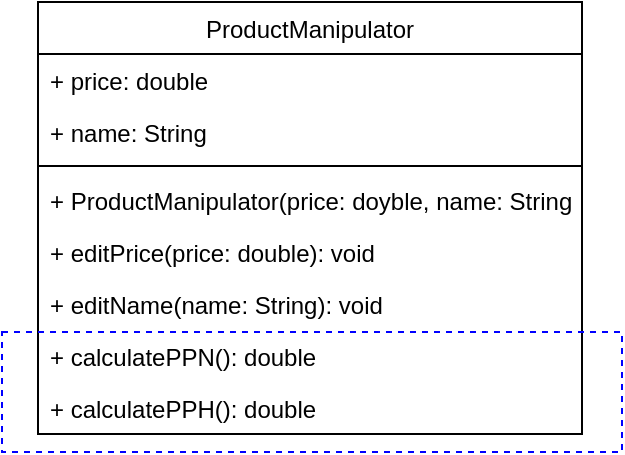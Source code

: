 <mxfile version="13.9.9" type="device" pages="10"><diagram id="C5RBs43oDa-KdzZeNtuy" name="srp-bad"><mxGraphModel dx="1080" dy="510" grid="1" gridSize="10" guides="1" tooltips="1" connect="1" arrows="1" fold="1" page="1" pageScale="1" pageWidth="827" pageHeight="1169" math="0" shadow="0"><root><mxCell id="WIyWlLk6GJQsqaUBKTNV-0"/><mxCell id="WIyWlLk6GJQsqaUBKTNV-1" parent="WIyWlLk6GJQsqaUBKTNV-0"/><mxCell id="zkfFHV4jXpPFQw0GAbJ--17" value="ProductManipulator" style="swimlane;fontStyle=0;align=center;verticalAlign=top;childLayout=stackLayout;horizontal=1;startSize=26;horizontalStack=0;resizeParent=1;resizeLast=0;collapsible=1;marginBottom=0;rounded=0;shadow=0;strokeWidth=1;" parent="WIyWlLk6GJQsqaUBKTNV-1" vertex="1"><mxGeometry x="508" y="120" width="272" height="216" as="geometry"><mxRectangle x="550" y="140" width="160" height="26" as="alternateBounds"/></mxGeometry></mxCell><mxCell id="zkfFHV4jXpPFQw0GAbJ--18" value="+ price: double" style="text;align=left;verticalAlign=top;spacingLeft=4;spacingRight=4;overflow=hidden;rotatable=0;points=[[0,0.5],[1,0.5]];portConstraint=eastwest;" parent="zkfFHV4jXpPFQw0GAbJ--17" vertex="1"><mxGeometry y="26" width="272" height="26" as="geometry"/></mxCell><mxCell id="zkfFHV4jXpPFQw0GAbJ--19" value="+ name: String" style="text;align=left;verticalAlign=top;spacingLeft=4;spacingRight=4;overflow=hidden;rotatable=0;points=[[0,0.5],[1,0.5]];portConstraint=eastwest;rounded=0;shadow=0;html=0;" parent="zkfFHV4jXpPFQw0GAbJ--17" vertex="1"><mxGeometry y="52" width="272" height="26" as="geometry"/></mxCell><mxCell id="zkfFHV4jXpPFQw0GAbJ--23" value="" style="line;html=1;strokeWidth=1;align=left;verticalAlign=middle;spacingTop=-1;spacingLeft=3;spacingRight=3;rotatable=0;labelPosition=right;points=[];portConstraint=eastwest;" parent="zkfFHV4jXpPFQw0GAbJ--17" vertex="1"><mxGeometry y="78" width="272" height="8" as="geometry"/></mxCell><mxCell id="zkfFHV4jXpPFQw0GAbJ--24" value="+ ProductManipulator(price: doyble, name: String)" style="text;align=left;verticalAlign=top;spacingLeft=4;spacingRight=4;overflow=hidden;rotatable=0;points=[[0,0.5],[1,0.5]];portConstraint=eastwest;" parent="zkfFHV4jXpPFQw0GAbJ--17" vertex="1"><mxGeometry y="86" width="272" height="26" as="geometry"/></mxCell><mxCell id="zkfFHV4jXpPFQw0GAbJ--25" value="+ editPrice(price: double): void" style="text;align=left;verticalAlign=top;spacingLeft=4;spacingRight=4;overflow=hidden;rotatable=0;points=[[0,0.5],[1,0.5]];portConstraint=eastwest;" parent="zkfFHV4jXpPFQw0GAbJ--17" vertex="1"><mxGeometry y="112" width="272" height="26" as="geometry"/></mxCell><mxCell id="K-ehoSxTXxXZ4vz1eeT7-0" value="+ editName(name: String): void" style="text;align=left;verticalAlign=top;spacingLeft=4;spacingRight=4;overflow=hidden;rotatable=0;points=[[0,0.5],[1,0.5]];portConstraint=eastwest;" vertex="1" parent="zkfFHV4jXpPFQw0GAbJ--17"><mxGeometry y="138" width="272" height="26" as="geometry"/></mxCell><mxCell id="K-ehoSxTXxXZ4vz1eeT7-1" value="+ calculatePPN(): double" style="text;align=left;verticalAlign=top;spacingLeft=4;spacingRight=4;overflow=hidden;rotatable=0;points=[[0,0.5],[1,0.5]];portConstraint=eastwest;" vertex="1" parent="zkfFHV4jXpPFQw0GAbJ--17"><mxGeometry y="164" width="272" height="26" as="geometry"/></mxCell><mxCell id="K-ehoSxTXxXZ4vz1eeT7-2" value="+ calculatePPH(): double" style="text;align=left;verticalAlign=top;spacingLeft=4;spacingRight=4;overflow=hidden;rotatable=0;points=[[0,0.5],[1,0.5]];portConstraint=eastwest;" vertex="1" parent="zkfFHV4jXpPFQw0GAbJ--17"><mxGeometry y="190" width="272" height="26" as="geometry"/></mxCell><mxCell id="K-ehoSxTXxXZ4vz1eeT7-8" value="" style="rounded=0;whiteSpace=wrap;html=1;dashed=1;fillColor=none;strokeColor=#0000FF;" vertex="1" parent="WIyWlLk6GJQsqaUBKTNV-1"><mxGeometry x="490" y="285" width="310" height="60" as="geometry"/></mxCell></root></mxGraphModel></diagram><diagram id="VFLj8Gu1YUaEhs69jlP8" name="srp-good"><mxGraphModel dx="635" dy="501" grid="1" gridSize="10" guides="1" tooltips="1" connect="1" arrows="1" fold="1" page="1" pageScale="1" pageWidth="850" pageHeight="1100" math="0" shadow="0"><root><mxCell id="DbThERV5jceGDyTMryk_-0"/><mxCell id="DbThERV5jceGDyTMryk_-1" parent="DbThERV5jceGDyTMryk_-0"/><mxCell id="Hu4uZOTk6J0cxqJ3jKdP-0" value="ProductManipulator" style="swimlane;fontStyle=0;align=center;verticalAlign=top;childLayout=stackLayout;horizontal=1;startSize=26;horizontalStack=0;resizeParent=1;resizeLast=0;collapsible=1;marginBottom=0;rounded=0;shadow=0;strokeWidth=1;" vertex="1" parent="DbThERV5jceGDyTMryk_-1"><mxGeometry x="220" y="40" width="272" height="180" as="geometry"><mxRectangle x="550" y="140" width="160" height="26" as="alternateBounds"/></mxGeometry></mxCell><mxCell id="Hu4uZOTk6J0cxqJ3jKdP-1" value="+ price: double" style="text;align=left;verticalAlign=top;spacingLeft=4;spacingRight=4;overflow=hidden;rotatable=0;points=[[0,0.5],[1,0.5]];portConstraint=eastwest;" vertex="1" parent="Hu4uZOTk6J0cxqJ3jKdP-0"><mxGeometry y="26" width="272" height="26" as="geometry"/></mxCell><mxCell id="Hu4uZOTk6J0cxqJ3jKdP-2" value="+ name: String" style="text;align=left;verticalAlign=top;spacingLeft=4;spacingRight=4;overflow=hidden;rotatable=0;points=[[0,0.5],[1,0.5]];portConstraint=eastwest;rounded=0;shadow=0;html=0;" vertex="1" parent="Hu4uZOTk6J0cxqJ3jKdP-0"><mxGeometry y="52" width="272" height="26" as="geometry"/></mxCell><mxCell id="Hu4uZOTk6J0cxqJ3jKdP-3" value="" style="line;html=1;strokeWidth=1;align=left;verticalAlign=middle;spacingTop=-1;spacingLeft=3;spacingRight=3;rotatable=0;labelPosition=right;points=[];portConstraint=eastwest;" vertex="1" parent="Hu4uZOTk6J0cxqJ3jKdP-0"><mxGeometry y="78" width="272" height="8" as="geometry"/></mxCell><mxCell id="Hu4uZOTk6J0cxqJ3jKdP-4" value="+ ProductManipulator(price: doyble, name: String)" style="text;align=left;verticalAlign=top;spacingLeft=4;spacingRight=4;overflow=hidden;rotatable=0;points=[[0,0.5],[1,0.5]];portConstraint=eastwest;" vertex="1" parent="Hu4uZOTk6J0cxqJ3jKdP-0"><mxGeometry y="86" width="272" height="26" as="geometry"/></mxCell><mxCell id="Hu4uZOTk6J0cxqJ3jKdP-5" value="+ editPrice(price: double): void" style="text;align=left;verticalAlign=top;spacingLeft=4;spacingRight=4;overflow=hidden;rotatable=0;points=[[0,0.5],[1,0.5]];portConstraint=eastwest;" vertex="1" parent="Hu4uZOTk6J0cxqJ3jKdP-0"><mxGeometry y="112" width="272" height="26" as="geometry"/></mxCell><mxCell id="Hu4uZOTk6J0cxqJ3jKdP-6" value="+ editName(name: String): void" style="text;align=left;verticalAlign=top;spacingLeft=4;spacingRight=4;overflow=hidden;rotatable=0;points=[[0,0.5],[1,0.5]];portConstraint=eastwest;" vertex="1" parent="Hu4uZOTk6J0cxqJ3jKdP-0"><mxGeometry y="138" width="272" height="26" as="geometry"/></mxCell><mxCell id="Hu4uZOTk6J0cxqJ3jKdP-9" value="ProductManipulator" style="swimlane;fontStyle=0;align=center;verticalAlign=top;childLayout=stackLayout;horizontal=1;startSize=26;horizontalStack=0;resizeParent=1;resizeLast=0;collapsible=1;marginBottom=0;rounded=0;shadow=0;strokeWidth=1;" vertex="1" parent="DbThERV5jceGDyTMryk_-1"><mxGeometry x="600" y="40" width="320" height="112" as="geometry"><mxRectangle x="550" y="140" width="160" height="26" as="alternateBounds"/></mxGeometry></mxCell><mxCell id="Hu4uZOTk6J0cxqJ3jKdP-10" value=" " style="text;align=left;verticalAlign=top;spacingLeft=4;spacingRight=4;overflow=hidden;rotatable=0;points=[[0,0.5],[1,0.5]];portConstraint=eastwest;" vertex="1" parent="Hu4uZOTk6J0cxqJ3jKdP-9"><mxGeometry y="26" width="320" height="26" as="geometry"/></mxCell><mxCell id="Hu4uZOTk6J0cxqJ3jKdP-12" value="" style="line;html=1;strokeWidth=1;align=left;verticalAlign=middle;spacingTop=-1;spacingLeft=3;spacingRight=3;rotatable=0;labelPosition=right;points=[];portConstraint=eastwest;" vertex="1" parent="Hu4uZOTk6J0cxqJ3jKdP-9"><mxGeometry y="52" width="320" height="8" as="geometry"/></mxCell><mxCell id="Hu4uZOTk6J0cxqJ3jKdP-16" value="+ calculatePPN(product: ProductManipulator): double" style="text;align=left;verticalAlign=top;spacingLeft=4;spacingRight=4;overflow=hidden;rotatable=0;points=[[0,0.5],[1,0.5]];portConstraint=eastwest;" vertex="1" parent="Hu4uZOTk6J0cxqJ3jKdP-9"><mxGeometry y="60" width="320" height="26" as="geometry"/></mxCell><mxCell id="Hu4uZOTk6J0cxqJ3jKdP-17" value="+ calculatePPH(product: ProductManipulator): double" style="text;align=left;verticalAlign=top;spacingLeft=4;spacingRight=4;overflow=hidden;rotatable=0;points=[[0,0.5],[1,0.5]];portConstraint=eastwest;" vertex="1" parent="Hu4uZOTk6J0cxqJ3jKdP-9"><mxGeometry y="86" width="320" height="26" as="geometry"/></mxCell><mxCell id="Nh3KR1LXTeN8DDmXTQAl-0" value="" style="rounded=0;whiteSpace=wrap;html=1;dashed=1;fillColor=none;strokeColor=#0000FF;" vertex="1" parent="DbThERV5jceGDyTMryk_-1"><mxGeometry x="570" y="102" width="370" height="60" as="geometry"/></mxCell><mxCell id="Nh3KR1LXTeN8DDmXTQAl-2" style="edgeStyle=orthogonalEdgeStyle;rounded=0;orthogonalLoop=1;jettySize=auto;html=1;exitX=0;exitY=0.5;exitDx=0;exitDy=0;entryX=1;entryY=0.5;entryDx=0;entryDy=0;endArrow=none;endFill=0;endSize=18;strokeWidth=1;startArrow=diamondThin;startFill=0;startSize=18;" edge="1" parent="DbThERV5jceGDyTMryk_-1" source="Hu4uZOTk6J0cxqJ3jKdP-10" target="Hu4uZOTk6J0cxqJ3jKdP-1"><mxGeometry relative="1" as="geometry"/></mxCell><mxCell id="Nh3KR1LXTeN8DDmXTQAl-3" value="" style="rounded=0;whiteSpace=wrap;html=1;dashed=1;fillColor=none;strokeColor=#0000FF;" vertex="1" parent="DbThERV5jceGDyTMryk_-1"><mxGeometry x="570" y="30" width="370" height="40" as="geometry"/></mxCell></root></mxGraphModel></diagram><diagram id="kU0vxo3NrjYP0eIwLrmc" name="ocp-bad"><mxGraphModel dx="637" dy="510" grid="1" gridSize="10" guides="1" tooltips="1" connect="1" arrows="1" fold="1" page="1" pageScale="1" pageWidth="850" pageHeight="1100" math="0" shadow="0"><root><mxCell id="dHP9xeRRGtAKwzLfXOky-0"/><mxCell id="dHP9xeRRGtAKwzLfXOky-1" parent="dHP9xeRRGtAKwzLfXOky-0"/><mxCell id="KN69jcBb6DPUAvuW2MoE-0" value="ProductDelivery" style="swimlane;fontStyle=0;align=center;verticalAlign=top;childLayout=stackLayout;horizontal=1;startSize=26;horizontalStack=0;resizeParent=1;resizeLast=0;collapsible=1;marginBottom=0;rounded=0;shadow=0;strokeWidth=1;" vertex="1" parent="dHP9xeRRGtAKwzLfXOky-1"><mxGeometry x="268" y="80" width="272" height="150" as="geometry"><mxRectangle x="550" y="140" width="160" height="26" as="alternateBounds"/></mxGeometry></mxCell><mxCell id="KN69jcBb6DPUAvuW2MoE-1" value="+ price: int" style="text;align=left;verticalAlign=top;spacingLeft=4;spacingRight=4;overflow=hidden;rotatable=0;points=[[0,0.5],[1,0.5]];portConstraint=eastwest;" vertex="1" parent="KN69jcBb6DPUAvuW2MoE-0"><mxGeometry y="26" width="272" height="26" as="geometry"/></mxCell><mxCell id="KN69jcBb6DPUAvuW2MoE-2" value="+ name: String" style="text;align=left;verticalAlign=top;spacingLeft=4;spacingRight=4;overflow=hidden;rotatable=0;points=[[0,0.5],[1,0.5]];portConstraint=eastwest;rounded=0;shadow=0;html=0;" vertex="1" parent="KN69jcBb6DPUAvuW2MoE-0"><mxGeometry y="52" width="272" height="26" as="geometry"/></mxCell><mxCell id="KN69jcBb6DPUAvuW2MoE-3" value="" style="line;html=1;strokeWidth=1;align=left;verticalAlign=middle;spacingTop=-1;spacingLeft=3;spacingRight=3;rotatable=0;labelPosition=right;points=[];portConstraint=eastwest;" vertex="1" parent="KN69jcBb6DPUAvuW2MoE-0"><mxGeometry y="78" width="272" height="8" as="geometry"/></mxCell><mxCell id="KN69jcBb6DPUAvuW2MoE-4" value="+ ProductDelivery(price: int, name: String)" style="text;align=left;verticalAlign=top;spacingLeft=4;spacingRight=4;overflow=hidden;rotatable=0;points=[[0,0.5],[1,0.5]];portConstraint=eastwest;" vertex="1" parent="KN69jcBb6DPUAvuW2MoE-0"><mxGeometry y="86" width="272" height="26" as="geometry"/></mxCell><mxCell id="KN69jcBb6DPUAvuW2MoE-5" value="+ calculateDelivery(type: String): int" style="text;align=left;verticalAlign=top;spacingLeft=4;spacingRight=4;overflow=hidden;rotatable=0;points=[[0,0.5],[1,0.5]];portConstraint=eastwest;" vertex="1" parent="KN69jcBb6DPUAvuW2MoE-0"><mxGeometry y="112" width="272" height="26" as="geometry"/></mxCell><mxCell id="KN69jcBb6DPUAvuW2MoE-9" value="" style="rounded=0;whiteSpace=wrap;html=1;dashed=1;fillColor=none;strokeColor=#0000FF;" vertex="1" parent="dHP9xeRRGtAKwzLfXOky-1"><mxGeometry x="240" y="192" width="330" height="28" as="geometry"/></mxCell></root></mxGraphModel></diagram><diagram id="JksjFVu-3FCTYqJsCwJg" name="ocp-good"><mxGraphModel dx="637" dy="510" grid="1" gridSize="10" guides="1" tooltips="1" connect="1" arrows="1" fold="1" page="1" pageScale="1" pageWidth="850" pageHeight="1100" math="0" shadow="0"><root><mxCell id="bReOjrkmuWo4Y964y-pv-0"/><mxCell id="bReOjrkmuWo4Y964y-pv-1" parent="bReOjrkmuWo4Y964y-pv-0"/><mxCell id="49B_ovVjnYKsCaahWVGs-23" style="edgeStyle=orthogonalEdgeStyle;rounded=0;orthogonalLoop=1;jettySize=auto;html=1;exitX=0.5;exitY=0;exitDx=0;exitDy=0;entryX=0.25;entryY=1;entryDx=0;entryDy=0;startArrow=none;startFill=0;startSize=18;endArrow=block;endFill=0;endSize=18;strokeWidth=1;" edge="1" parent="bReOjrkmuWo4Y964y-pv-1" source="49B_ovVjnYKsCaahWVGs-0" target="i0FqZoANPUtcq8umWxBV-0"><mxGeometry relative="1" as="geometry"/></mxCell><mxCell id="49B_ovVjnYKsCaahWVGs-25" style="edgeStyle=orthogonalEdgeStyle;rounded=0;orthogonalLoop=1;jettySize=auto;html=1;exitX=0.5;exitY=0;exitDx=0;exitDy=0;entryX=0.5;entryY=1;entryDx=0;entryDy=0;startArrow=none;startFill=0;startSize=18;endArrow=block;endFill=0;endSize=18;strokeWidth=1;" edge="1" parent="bReOjrkmuWo4Y964y-pv-1" source="49B_ovVjnYKsCaahWVGs-7" target="i0FqZoANPUtcq8umWxBV-0"><mxGeometry relative="1" as="geometry"/></mxCell><mxCell id="49B_ovVjnYKsCaahWVGs-26" style="edgeStyle=orthogonalEdgeStyle;rounded=0;orthogonalLoop=1;jettySize=auto;html=1;exitX=0.5;exitY=0;exitDx=0;exitDy=0;entryX=0.727;entryY=1.357;entryDx=0;entryDy=0;entryPerimeter=0;startArrow=none;startFill=0;startSize=18;endArrow=block;endFill=0;endSize=18;strokeWidth=1;" edge="1" parent="bReOjrkmuWo4Y964y-pv-1" source="49B_ovVjnYKsCaahWVGs-14" target="i0FqZoANPUtcq8umWxBV-6"><mxGeometry relative="1" as="geometry"/></mxCell><mxCell id="49B_ovVjnYKsCaahWVGs-21" value="" style="group" vertex="1" connectable="0" parent="bReOjrkmuWo4Y964y-pv-1"><mxGeometry x="370" y="71" width="330" height="150" as="geometry"/></mxCell><mxCell id="i0FqZoANPUtcq8umWxBV-0" value="ProductDelivery" style="swimlane;fontStyle=0;align=center;verticalAlign=top;childLayout=stackLayout;horizontal=1;startSize=26;horizontalStack=0;resizeParent=1;resizeLast=0;collapsible=1;marginBottom=0;rounded=0;shadow=0;strokeWidth=1;" vertex="1" parent="49B_ovVjnYKsCaahWVGs-21"><mxGeometry x="28" width="272" height="150" as="geometry"><mxRectangle x="550" y="140" width="160" height="26" as="alternateBounds"/></mxGeometry></mxCell><mxCell id="i0FqZoANPUtcq8umWxBV-1" value="+ name: String" style="text;align=left;verticalAlign=top;spacingLeft=4;spacingRight=4;overflow=hidden;rotatable=0;points=[[0,0.5],[1,0.5]];portConstraint=eastwest;" vertex="1" parent="i0FqZoANPUtcq8umWxBV-0"><mxGeometry y="26" width="272" height="26" as="geometry"/></mxCell><mxCell id="i0FqZoANPUtcq8umWxBV-2" value="+ price: int" style="text;align=left;verticalAlign=top;spacingLeft=4;spacingRight=4;overflow=hidden;rotatable=0;points=[[0,0.5],[1,0.5]];portConstraint=eastwest;rounded=0;shadow=0;html=0;" vertex="1" parent="i0FqZoANPUtcq8umWxBV-0"><mxGeometry y="52" width="272" height="26" as="geometry"/></mxCell><mxCell id="i0FqZoANPUtcq8umWxBV-3" value="" style="line;html=1;strokeWidth=1;align=left;verticalAlign=middle;spacingTop=-1;spacingLeft=3;spacingRight=3;rotatable=0;labelPosition=right;points=[];portConstraint=eastwest;" vertex="1" parent="i0FqZoANPUtcq8umWxBV-0"><mxGeometry y="78" width="272" height="8" as="geometry"/></mxCell><mxCell id="i0FqZoANPUtcq8umWxBV-4" value="+ ProductDelivery(name: String, price: int)" style="text;align=left;verticalAlign=top;spacingLeft=4;spacingRight=4;overflow=hidden;rotatable=0;points=[[0,0.5],[1,0.5]];portConstraint=eastwest;" vertex="1" parent="i0FqZoANPUtcq8umWxBV-0"><mxGeometry y="86" width="272" height="26" as="geometry"/></mxCell><mxCell id="i0FqZoANPUtcq8umWxBV-5" value="+ calculateDelivery(): int" style="text;align=left;verticalAlign=top;spacingLeft=4;spacingRight=4;overflow=hidden;rotatable=0;points=[[0,0.5],[1,0.5]];portConstraint=eastwest;" vertex="1" parent="i0FqZoANPUtcq8umWxBV-0"><mxGeometry y="112" width="272" height="26" as="geometry"/></mxCell><mxCell id="i0FqZoANPUtcq8umWxBV-6" value="" style="rounded=0;whiteSpace=wrap;html=1;dashed=1;fillColor=none;strokeColor=#0000FF;" vertex="1" parent="49B_ovVjnYKsCaahWVGs-21"><mxGeometry y="112" width="330" height="28" as="geometry"/></mxCell><mxCell id="49B_ovVjnYKsCaahWVGs-27" value="" style="group;container=1;" vertex="1" connectable="0" parent="bReOjrkmuWo4Y964y-pv-1"><mxGeometry x="10" y="300" width="330" height="150" as="geometry"/></mxCell><mxCell id="49B_ovVjnYKsCaahWVGs-0" value="ProductDelivery" style="swimlane;fontStyle=0;align=center;verticalAlign=top;childLayout=stackLayout;horizontal=1;startSize=26;horizontalStack=0;resizeParent=1;resizeLast=0;collapsible=1;marginBottom=0;rounded=0;shadow=0;strokeWidth=1;" vertex="1" parent="49B_ovVjnYKsCaahWVGs-27"><mxGeometry x="28" width="272" height="150" as="geometry"><mxRectangle x="550" y="140" width="160" height="26" as="alternateBounds"/></mxGeometry></mxCell><mxCell id="49B_ovVjnYKsCaahWVGs-1" value="+ name: String" style="text;align=left;verticalAlign=top;spacingLeft=4;spacingRight=4;overflow=hidden;rotatable=0;points=[[0,0.5],[1,0.5]];portConstraint=eastwest;" vertex="1" parent="49B_ovVjnYKsCaahWVGs-0"><mxGeometry y="26" width="272" height="26" as="geometry"/></mxCell><mxCell id="49B_ovVjnYKsCaahWVGs-2" value="+ price: int" style="text;align=left;verticalAlign=top;spacingLeft=4;spacingRight=4;overflow=hidden;rotatable=0;points=[[0,0.5],[1,0.5]];portConstraint=eastwest;rounded=0;shadow=0;html=0;" vertex="1" parent="49B_ovVjnYKsCaahWVGs-0"><mxGeometry y="52" width="272" height="26" as="geometry"/></mxCell><mxCell id="49B_ovVjnYKsCaahWVGs-3" value="" style="line;html=1;strokeWidth=1;align=left;verticalAlign=middle;spacingTop=-1;spacingLeft=3;spacingRight=3;rotatable=0;labelPosition=right;points=[];portConstraint=eastwest;" vertex="1" parent="49B_ovVjnYKsCaahWVGs-0"><mxGeometry y="78" width="272" height="8" as="geometry"/></mxCell><mxCell id="49B_ovVjnYKsCaahWVGs-4" value="+ ProductDelivery(name: String, price: int)" style="text;align=left;verticalAlign=top;spacingLeft=4;spacingRight=4;overflow=hidden;rotatable=0;points=[[0,0.5],[1,0.5]];portConstraint=eastwest;" vertex="1" parent="49B_ovVjnYKsCaahWVGs-0"><mxGeometry y="86" width="272" height="26" as="geometry"/></mxCell><mxCell id="49B_ovVjnYKsCaahWVGs-5" value="+ calculateDelivery(): int" style="text;align=left;verticalAlign=top;spacingLeft=4;spacingRight=4;overflow=hidden;rotatable=0;points=[[0,0.5],[1,0.5]];portConstraint=eastwest;" vertex="1" parent="49B_ovVjnYKsCaahWVGs-0"><mxGeometry y="112" width="272" height="26" as="geometry"/></mxCell><mxCell id="49B_ovVjnYKsCaahWVGs-6" value="" style="rounded=0;whiteSpace=wrap;html=1;dashed=1;fillColor=none;strokeColor=#0000FF;" vertex="1" parent="49B_ovVjnYKsCaahWVGs-27"><mxGeometry y="113" width="330" height="28" as="geometry"/></mxCell><mxCell id="49B_ovVjnYKsCaahWVGs-28" value="" style="group" vertex="1" connectable="0" parent="bReOjrkmuWo4Y964y-pv-1"><mxGeometry x="370" y="300" width="330" height="150" as="geometry"/></mxCell><mxCell id="49B_ovVjnYKsCaahWVGs-7" value="ProductDelivery" style="swimlane;fontStyle=0;align=center;verticalAlign=top;childLayout=stackLayout;horizontal=1;startSize=26;horizontalStack=0;resizeParent=1;resizeLast=0;collapsible=1;marginBottom=0;rounded=0;shadow=0;strokeWidth=1;" vertex="1" parent="49B_ovVjnYKsCaahWVGs-28"><mxGeometry x="28" width="272" height="150" as="geometry"><mxRectangle x="550" y="140" width="160" height="26" as="alternateBounds"/></mxGeometry></mxCell><mxCell id="49B_ovVjnYKsCaahWVGs-8" value="+ name: String" style="text;align=left;verticalAlign=top;spacingLeft=4;spacingRight=4;overflow=hidden;rotatable=0;points=[[0,0.5],[1,0.5]];portConstraint=eastwest;" vertex="1" parent="49B_ovVjnYKsCaahWVGs-7"><mxGeometry y="26" width="272" height="26" as="geometry"/></mxCell><mxCell id="49B_ovVjnYKsCaahWVGs-9" value="+ price: int" style="text;align=left;verticalAlign=top;spacingLeft=4;spacingRight=4;overflow=hidden;rotatable=0;points=[[0,0.5],[1,0.5]];portConstraint=eastwest;rounded=0;shadow=0;html=0;" vertex="1" parent="49B_ovVjnYKsCaahWVGs-7"><mxGeometry y="52" width="272" height="26" as="geometry"/></mxCell><mxCell id="49B_ovVjnYKsCaahWVGs-10" value="" style="line;html=1;strokeWidth=1;align=left;verticalAlign=middle;spacingTop=-1;spacingLeft=3;spacingRight=3;rotatable=0;labelPosition=right;points=[];portConstraint=eastwest;" vertex="1" parent="49B_ovVjnYKsCaahWVGs-7"><mxGeometry y="78" width="272" height="8" as="geometry"/></mxCell><mxCell id="49B_ovVjnYKsCaahWVGs-11" value="+ ProductDelivery(name: String, price: int)" style="text;align=left;verticalAlign=top;spacingLeft=4;spacingRight=4;overflow=hidden;rotatable=0;points=[[0,0.5],[1,0.5]];portConstraint=eastwest;" vertex="1" parent="49B_ovVjnYKsCaahWVGs-7"><mxGeometry y="86" width="272" height="26" as="geometry"/></mxCell><mxCell id="49B_ovVjnYKsCaahWVGs-12" value="+ calculateDelivery(): int" style="text;align=left;verticalAlign=top;spacingLeft=4;spacingRight=4;overflow=hidden;rotatable=0;points=[[0,0.5],[1,0.5]];portConstraint=eastwest;" vertex="1" parent="49B_ovVjnYKsCaahWVGs-7"><mxGeometry y="112" width="272" height="26" as="geometry"/></mxCell><mxCell id="49B_ovVjnYKsCaahWVGs-13" value="" style="rounded=0;whiteSpace=wrap;html=1;dashed=1;fillColor=none;strokeColor=#0000FF;" vertex="1" parent="49B_ovVjnYKsCaahWVGs-28"><mxGeometry y="112" width="330" height="28" as="geometry"/></mxCell><mxCell id="49B_ovVjnYKsCaahWVGs-29" value="" style="group" vertex="1" connectable="0" parent="bReOjrkmuWo4Y964y-pv-1"><mxGeometry x="740" y="300" width="330" height="150" as="geometry"/></mxCell><mxCell id="49B_ovVjnYKsCaahWVGs-14" value="ProductDelivery" style="swimlane;fontStyle=0;align=center;verticalAlign=top;childLayout=stackLayout;horizontal=1;startSize=26;horizontalStack=0;resizeParent=1;resizeLast=0;collapsible=1;marginBottom=0;rounded=0;shadow=0;strokeWidth=1;" vertex="1" parent="49B_ovVjnYKsCaahWVGs-29"><mxGeometry x="28" width="272" height="150" as="geometry"><mxRectangle x="550" y="140" width="160" height="26" as="alternateBounds"/></mxGeometry></mxCell><mxCell id="49B_ovVjnYKsCaahWVGs-15" value="+ name: String" style="text;align=left;verticalAlign=top;spacingLeft=4;spacingRight=4;overflow=hidden;rotatable=0;points=[[0,0.5],[1,0.5]];portConstraint=eastwest;" vertex="1" parent="49B_ovVjnYKsCaahWVGs-14"><mxGeometry y="26" width="272" height="26" as="geometry"/></mxCell><mxCell id="49B_ovVjnYKsCaahWVGs-16" value="+ price: int" style="text;align=left;verticalAlign=top;spacingLeft=4;spacingRight=4;overflow=hidden;rotatable=0;points=[[0,0.5],[1,0.5]];portConstraint=eastwest;rounded=0;shadow=0;html=0;" vertex="1" parent="49B_ovVjnYKsCaahWVGs-14"><mxGeometry y="52" width="272" height="26" as="geometry"/></mxCell><mxCell id="49B_ovVjnYKsCaahWVGs-17" value="" style="line;html=1;strokeWidth=1;align=left;verticalAlign=middle;spacingTop=-1;spacingLeft=3;spacingRight=3;rotatable=0;labelPosition=right;points=[];portConstraint=eastwest;" vertex="1" parent="49B_ovVjnYKsCaahWVGs-14"><mxGeometry y="78" width="272" height="8" as="geometry"/></mxCell><mxCell id="49B_ovVjnYKsCaahWVGs-18" value="+ ProductDelivery(name: String, price: int)" style="text;align=left;verticalAlign=top;spacingLeft=4;spacingRight=4;overflow=hidden;rotatable=0;points=[[0,0.5],[1,0.5]];portConstraint=eastwest;" vertex="1" parent="49B_ovVjnYKsCaahWVGs-14"><mxGeometry y="86" width="272" height="26" as="geometry"/></mxCell><mxCell id="49B_ovVjnYKsCaahWVGs-19" value="+ calculateDelivery(): int" style="text;align=left;verticalAlign=top;spacingLeft=4;spacingRight=4;overflow=hidden;rotatable=0;points=[[0,0.5],[1,0.5]];portConstraint=eastwest;" vertex="1" parent="49B_ovVjnYKsCaahWVGs-14"><mxGeometry y="112" width="272" height="26" as="geometry"/></mxCell><mxCell id="49B_ovVjnYKsCaahWVGs-20" value="" style="rounded=0;whiteSpace=wrap;html=1;dashed=1;fillColor=none;strokeColor=#0000FF;" vertex="1" parent="49B_ovVjnYKsCaahWVGs-29"><mxGeometry y="112" width="330" height="28" as="geometry"/></mxCell></root></mxGraphModel></diagram><diagram id="E__R2kZP8t8TcyaNCD4A" name="lsp-bad"><mxGraphModel dx="637" dy="510" grid="1" gridSize="10" guides="1" tooltips="1" connect="1" arrows="1" fold="1" page="1" pageScale="1" pageWidth="850" pageHeight="1100" math="0" shadow="0"><root><mxCell id="a_GQ--uJSlyYFUVwAI2L-0"/><mxCell id="a_GQ--uJSlyYFUVwAI2L-1" parent="a_GQ--uJSlyYFUVwAI2L-0"/><mxCell id="WLJbwqTs5vOoT0F-uiEL-0" value="Bird" style="swimlane;fontStyle=0;align=center;verticalAlign=top;childLayout=stackLayout;horizontal=1;startSize=26;horizontalStack=0;resizeParent=1;resizeLast=0;collapsible=1;marginBottom=0;rounded=0;shadow=0;strokeWidth=1;" vertex="1" parent="a_GQ--uJSlyYFUVwAI2L-1"><mxGeometry x="220" y="60" width="180" height="100" as="geometry"><mxRectangle x="550" y="140" width="160" height="26" as="alternateBounds"/></mxGeometry></mxCell><mxCell id="WLJbwqTs5vOoT0F-uiEL-2" value=" " style="text;align=left;verticalAlign=top;spacingLeft=4;spacingRight=4;overflow=hidden;rotatable=0;points=[[0,0.5],[1,0.5]];portConstraint=eastwest;rounded=0;shadow=0;html=0;" vertex="1" parent="WLJbwqTs5vOoT0F-uiEL-0"><mxGeometry y="26" width="180" height="26" as="geometry"/></mxCell><mxCell id="WLJbwqTs5vOoT0F-uiEL-3" value="" style="line;html=1;strokeWidth=1;align=left;verticalAlign=middle;spacingTop=-1;spacingLeft=3;spacingRight=3;rotatable=0;labelPosition=right;points=[];portConstraint=eastwest;" vertex="1" parent="WLJbwqTs5vOoT0F-uiEL-0"><mxGeometry y="52" width="180" height="8" as="geometry"/></mxCell><mxCell id="WLJbwqTs5vOoT0F-uiEL-4" value="+ fly(): void" style="text;align=left;verticalAlign=top;spacingLeft=4;spacingRight=4;overflow=hidden;rotatable=0;points=[[0,0.5],[1,0.5]];portConstraint=eastwest;" vertex="1" parent="WLJbwqTs5vOoT0F-uiEL-0"><mxGeometry y="60" width="180" height="26" as="geometry"/></mxCell><mxCell id="WLJbwqTs5vOoT0F-uiEL-26" style="edgeStyle=orthogonalEdgeStyle;rounded=0;orthogonalLoop=1;jettySize=auto;html=1;exitX=0.5;exitY=0;exitDx=0;exitDy=0;entryX=0.25;entryY=1;entryDx=0;entryDy=0;startArrow=none;startFill=0;startSize=18;endArrow=block;endFill=0;endSize=18;strokeWidth=1;" edge="1" parent="a_GQ--uJSlyYFUVwAI2L-1" source="WLJbwqTs5vOoT0F-uiEL-18" target="WLJbwqTs5vOoT0F-uiEL-0"><mxGeometry relative="1" as="geometry"/></mxCell><mxCell id="WLJbwqTs5vOoT0F-uiEL-18" value="Bird" style="swimlane;fontStyle=0;align=center;verticalAlign=top;childLayout=stackLayout;horizontal=1;startSize=26;horizontalStack=0;resizeParent=1;resizeLast=0;collapsible=1;marginBottom=0;rounded=0;shadow=0;strokeWidth=1;" vertex="1" parent="a_GQ--uJSlyYFUVwAI2L-1"><mxGeometry x="100" y="240" width="180" height="100" as="geometry"><mxRectangle x="550" y="140" width="160" height="26" as="alternateBounds"/></mxGeometry></mxCell><mxCell id="WLJbwqTs5vOoT0F-uiEL-19" value=" " style="text;align=left;verticalAlign=top;spacingLeft=4;spacingRight=4;overflow=hidden;rotatable=0;points=[[0,0.5],[1,0.5]];portConstraint=eastwest;rounded=0;shadow=0;html=0;" vertex="1" parent="WLJbwqTs5vOoT0F-uiEL-18"><mxGeometry y="26" width="180" height="26" as="geometry"/></mxCell><mxCell id="WLJbwqTs5vOoT0F-uiEL-20" value="" style="line;html=1;strokeWidth=1;align=left;verticalAlign=middle;spacingTop=-1;spacingLeft=3;spacingRight=3;rotatable=0;labelPosition=right;points=[];portConstraint=eastwest;" vertex="1" parent="WLJbwqTs5vOoT0F-uiEL-18"><mxGeometry y="52" width="180" height="8" as="geometry"/></mxCell><mxCell id="WLJbwqTs5vOoT0F-uiEL-21" value="+ fly(): void" style="text;align=left;verticalAlign=top;spacingLeft=4;spacingRight=4;overflow=hidden;rotatable=0;points=[[0,0.5],[1,0.5]];portConstraint=eastwest;" vertex="1" parent="WLJbwqTs5vOoT0F-uiEL-18"><mxGeometry y="60" width="180" height="26" as="geometry"/></mxCell><mxCell id="WLJbwqTs5vOoT0F-uiEL-28" style="edgeStyle=orthogonalEdgeStyle;rounded=0;orthogonalLoop=1;jettySize=auto;html=1;exitX=0.5;exitY=0;exitDx=0;exitDy=0;entryX=0.75;entryY=1;entryDx=0;entryDy=0;startArrow=none;startFill=0;startSize=18;endArrow=block;endFill=0;endSize=18;strokeWidth=1;" edge="1" parent="a_GQ--uJSlyYFUVwAI2L-1" source="WLJbwqTs5vOoT0F-uiEL-22" target="WLJbwqTs5vOoT0F-uiEL-0"><mxGeometry relative="1" as="geometry"/></mxCell><mxCell id="WLJbwqTs5vOoT0F-uiEL-22" value="Bird" style="swimlane;fontStyle=0;align=center;verticalAlign=top;childLayout=stackLayout;horizontal=1;startSize=26;horizontalStack=0;resizeParent=1;resizeLast=0;collapsible=1;marginBottom=0;rounded=0;shadow=0;strokeWidth=1;" vertex="1" parent="a_GQ--uJSlyYFUVwAI2L-1"><mxGeometry x="360" y="240" width="180" height="112" as="geometry"><mxRectangle x="550" y="140" width="160" height="26" as="alternateBounds"/></mxGeometry></mxCell><mxCell id="WLJbwqTs5vOoT0F-uiEL-23" value=" " style="text;align=left;verticalAlign=top;spacingLeft=4;spacingRight=4;overflow=hidden;rotatable=0;points=[[0,0.5],[1,0.5]];portConstraint=eastwest;rounded=0;shadow=0;html=0;" vertex="1" parent="WLJbwqTs5vOoT0F-uiEL-22"><mxGeometry y="26" width="180" height="26" as="geometry"/></mxCell><mxCell id="WLJbwqTs5vOoT0F-uiEL-24" value="" style="line;html=1;strokeWidth=1;align=left;verticalAlign=middle;spacingTop=-1;spacingLeft=3;spacingRight=3;rotatable=0;labelPosition=right;points=[];portConstraint=eastwest;" vertex="1" parent="WLJbwqTs5vOoT0F-uiEL-22"><mxGeometry y="52" width="180" height="8" as="geometry"/></mxCell><mxCell id="WLJbwqTs5vOoT0F-uiEL-25" value="+ fly(): void" style="text;align=left;verticalAlign=top;spacingLeft=4;spacingRight=4;overflow=hidden;rotatable=0;points=[[0,0.5],[1,0.5]];portConstraint=eastwest;" vertex="1" parent="WLJbwqTs5vOoT0F-uiEL-22"><mxGeometry y="60" width="180" height="26" as="geometry"/></mxCell><mxCell id="WLJbwqTs5vOoT0F-uiEL-29" value="+ swim(): void" style="text;align=left;verticalAlign=top;spacingLeft=4;spacingRight=4;overflow=hidden;rotatable=0;points=[[0,0.5],[1,0.5]];portConstraint=eastwest;" vertex="1" parent="WLJbwqTs5vOoT0F-uiEL-22"><mxGeometry y="86" width="180" height="26" as="geometry"/></mxCell><mxCell id="z1b82VqDJbOpzptv2skU-0" value="" style="rounded=0;whiteSpace=wrap;html=1;dashed=1;fillColor=none;strokeColor=#0000FF;" vertex="1" parent="a_GQ--uJSlyYFUVwAI2L-1"><mxGeometry x="366" y="300" width="166" height="50" as="geometry"/></mxCell></root></mxGraphModel></diagram><diagram id="qEB7YaMIYg_orurogG4Q" name="lsp-good"><mxGraphModel dx="637" dy="510" grid="1" gridSize="10" guides="1" tooltips="1" connect="1" arrows="1" fold="1" page="1" pageScale="1" pageWidth="850" pageHeight="1100" math="0" shadow="0"><root><mxCell id="Wiu0tn_fZf7ZUgvTfIhA-0"/><mxCell id="Wiu0tn_fZf7ZUgvTfIhA-1" parent="Wiu0tn_fZf7ZUgvTfIhA-0"/><mxCell id="mRcZGD2WpVUrTpQ9x8rp-61" value="" style="group" vertex="1" connectable="0" parent="Wiu0tn_fZf7ZUgvTfIhA-1"><mxGeometry x="265" y="80" width="396" height="340" as="geometry"/></mxCell><mxCell id="mRcZGD2WpVUrTpQ9x8rp-47" value="" style="group;container=1;" vertex="1" connectable="0" parent="mRcZGD2WpVUrTpQ9x8rp-61"><mxGeometry width="395" height="150" as="geometry"/></mxCell><mxCell id="mRcZGD2WpVUrTpQ9x8rp-28" value="" style="group" vertex="1" connectable="0" parent="mRcZGD2WpVUrTpQ9x8rp-47"><mxGeometry width="180" height="150" as="geometry"/></mxCell><mxCell id="mRcZGD2WpVUrTpQ9x8rp-0" value="FlyingBird" style="swimlane;fontStyle=0;align=center;verticalAlign=top;childLayout=stackLayout;horizontal=1;startSize=26;horizontalStack=0;resizeParent=1;resizeLast=0;collapsible=1;marginBottom=0;rounded=0;shadow=0;strokeWidth=1;" vertex="1" parent="mRcZGD2WpVUrTpQ9x8rp-28"><mxGeometry x="4.97" width="168.83" height="110" as="geometry"><mxRectangle x="550" y="140" width="160" height="26" as="alternateBounds"/></mxGeometry></mxCell><mxCell id="mRcZGD2WpVUrTpQ9x8rp-2" value=" " style="text;align=left;verticalAlign=top;spacingLeft=4;spacingRight=4;overflow=hidden;rotatable=0;points=[[0,0.5],[1,0.5]];portConstraint=eastwest;rounded=0;shadow=0;html=0;" vertex="1" parent="mRcZGD2WpVUrTpQ9x8rp-0"><mxGeometry y="26" width="168.83" height="26" as="geometry"/></mxCell><mxCell id="mRcZGD2WpVUrTpQ9x8rp-3" value="" style="line;html=1;strokeWidth=1;align=left;verticalAlign=middle;spacingTop=-1;spacingLeft=3;spacingRight=3;rotatable=0;labelPosition=right;points=[];portConstraint=eastwest;" vertex="1" parent="mRcZGD2WpVUrTpQ9x8rp-0"><mxGeometry y="52" width="168.83" height="8" as="geometry"/></mxCell><mxCell id="mRcZGD2WpVUrTpQ9x8rp-4" value="+ fly(): void" style="text;align=left;verticalAlign=top;spacingLeft=4;spacingRight=4;overflow=hidden;rotatable=0;points=[[0,0.5],[1,0.5]];portConstraint=eastwest;" vertex="1" parent="mRcZGD2WpVUrTpQ9x8rp-0"><mxGeometry y="60" width="168.83" height="26" as="geometry"/></mxCell><mxCell id="mRcZGD2WpVUrTpQ9x8rp-6" value="" style="rounded=0;whiteSpace=wrap;html=1;dashed=1;fillColor=none;strokeColor=#0000FF;" vertex="1" parent="mRcZGD2WpVUrTpQ9x8rp-28"><mxGeometry y="63" width="180.0" height="28" as="geometry"/></mxCell><mxCell id="mRcZGD2WpVUrTpQ9x8rp-41" value="" style="group;container=1;" vertex="1" connectable="0" parent="mRcZGD2WpVUrTpQ9x8rp-47"><mxGeometry x="215" y="1" width="180" height="150" as="geometry"/></mxCell><mxCell id="mRcZGD2WpVUrTpQ9x8rp-42" value="SwimmingBird" style="swimlane;fontStyle=0;align=center;verticalAlign=top;childLayout=stackLayout;horizontal=1;startSize=26;horizontalStack=0;resizeParent=1;resizeLast=0;collapsible=1;marginBottom=0;rounded=0;shadow=0;strokeWidth=1;" vertex="1" parent="mRcZGD2WpVUrTpQ9x8rp-41"><mxGeometry x="4.97" width="168.83" height="110" as="geometry"><mxRectangle x="550" y="140" width="160" height="26" as="alternateBounds"/></mxGeometry></mxCell><mxCell id="mRcZGD2WpVUrTpQ9x8rp-43" value=" " style="text;align=left;verticalAlign=top;spacingLeft=4;spacingRight=4;overflow=hidden;rotatable=0;points=[[0,0.5],[1,0.5]];portConstraint=eastwest;rounded=0;shadow=0;html=0;" vertex="1" parent="mRcZGD2WpVUrTpQ9x8rp-42"><mxGeometry y="26" width="168.83" height="26" as="geometry"/></mxCell><mxCell id="mRcZGD2WpVUrTpQ9x8rp-44" value="" style="line;html=1;strokeWidth=1;align=left;verticalAlign=middle;spacingTop=-1;spacingLeft=3;spacingRight=3;rotatable=0;labelPosition=right;points=[];portConstraint=eastwest;" vertex="1" parent="mRcZGD2WpVUrTpQ9x8rp-42"><mxGeometry y="52" width="168.83" height="8" as="geometry"/></mxCell><mxCell id="mRcZGD2WpVUrTpQ9x8rp-45" value="+ swim(): void" style="text;align=left;verticalAlign=top;spacingLeft=4;spacingRight=4;overflow=hidden;rotatable=0;points=[[0,0.5],[1,0.5]];portConstraint=eastwest;" vertex="1" parent="mRcZGD2WpVUrTpQ9x8rp-42"><mxGeometry y="60" width="168.83" height="26" as="geometry"/></mxCell><mxCell id="mRcZGD2WpVUrTpQ9x8rp-46" value="" style="rounded=0;whiteSpace=wrap;html=1;dashed=1;fillColor=none;strokeColor=#0000FF;" vertex="1" parent="mRcZGD2WpVUrTpQ9x8rp-41"><mxGeometry y="62" width="180.0" height="28" as="geometry"/></mxCell><mxCell id="mRcZGD2WpVUrTpQ9x8rp-48" value="" style="group;container=1;" vertex="1" connectable="0" parent="mRcZGD2WpVUrTpQ9x8rp-61"><mxGeometry x="1" y="190" width="395" height="150" as="geometry"/></mxCell><mxCell id="mRcZGD2WpVUrTpQ9x8rp-49" value="" style="group" vertex="1" connectable="0" parent="mRcZGD2WpVUrTpQ9x8rp-48"><mxGeometry x="-1" width="180" height="150" as="geometry"/></mxCell><mxCell id="mRcZGD2WpVUrTpQ9x8rp-50" value="Eagle" style="swimlane;fontStyle=0;align=center;verticalAlign=top;childLayout=stackLayout;horizontal=1;startSize=26;horizontalStack=0;resizeParent=1;resizeLast=0;collapsible=1;marginBottom=0;rounded=0;shadow=0;strokeWidth=1;" vertex="1" parent="mRcZGD2WpVUrTpQ9x8rp-49"><mxGeometry x="4.97" width="168.83" height="110" as="geometry"><mxRectangle x="550" y="140" width="160" height="26" as="alternateBounds"/></mxGeometry></mxCell><mxCell id="mRcZGD2WpVUrTpQ9x8rp-51" value=" " style="text;align=left;verticalAlign=top;spacingLeft=4;spacingRight=4;overflow=hidden;rotatable=0;points=[[0,0.5],[1,0.5]];portConstraint=eastwest;rounded=0;shadow=0;html=0;" vertex="1" parent="mRcZGD2WpVUrTpQ9x8rp-50"><mxGeometry y="26" width="168.83" height="26" as="geometry"/></mxCell><mxCell id="mRcZGD2WpVUrTpQ9x8rp-52" value="" style="line;html=1;strokeWidth=1;align=left;verticalAlign=middle;spacingTop=-1;spacingLeft=3;spacingRight=3;rotatable=0;labelPosition=right;points=[];portConstraint=eastwest;" vertex="1" parent="mRcZGD2WpVUrTpQ9x8rp-50"><mxGeometry y="52" width="168.83" height="8" as="geometry"/></mxCell><mxCell id="mRcZGD2WpVUrTpQ9x8rp-53" value="+ fly(): void" style="text;align=left;verticalAlign=top;spacingLeft=4;spacingRight=4;overflow=hidden;rotatable=0;points=[[0,0.5],[1,0.5]];portConstraint=eastwest;" vertex="1" parent="mRcZGD2WpVUrTpQ9x8rp-50"><mxGeometry y="60" width="168.83" height="26" as="geometry"/></mxCell><mxCell id="mRcZGD2WpVUrTpQ9x8rp-54" value="" style="rounded=0;whiteSpace=wrap;html=1;dashed=1;fillColor=none;strokeColor=#0000FF;" vertex="1" parent="mRcZGD2WpVUrTpQ9x8rp-49"><mxGeometry y="63" width="180.0" height="28" as="geometry"/></mxCell><mxCell id="mRcZGD2WpVUrTpQ9x8rp-55" value="" style="group;container=1;" vertex="1" connectable="0" parent="mRcZGD2WpVUrTpQ9x8rp-48"><mxGeometry x="215" width="180" height="150" as="geometry"/></mxCell><mxCell id="mRcZGD2WpVUrTpQ9x8rp-56" value="Penguin" style="swimlane;fontStyle=0;align=center;verticalAlign=top;childLayout=stackLayout;horizontal=1;startSize=26;horizontalStack=0;resizeParent=1;resizeLast=0;collapsible=1;marginBottom=0;rounded=0;shadow=0;strokeWidth=1;" vertex="1" parent="mRcZGD2WpVUrTpQ9x8rp-55"><mxGeometry x="3.97" width="168.83" height="110" as="geometry"><mxRectangle x="550" y="140" width="160" height="26" as="alternateBounds"/></mxGeometry></mxCell><mxCell id="mRcZGD2WpVUrTpQ9x8rp-57" value=" " style="text;align=left;verticalAlign=top;spacingLeft=4;spacingRight=4;overflow=hidden;rotatable=0;points=[[0,0.5],[1,0.5]];portConstraint=eastwest;rounded=0;shadow=0;html=0;" vertex="1" parent="mRcZGD2WpVUrTpQ9x8rp-56"><mxGeometry y="26" width="168.83" height="26" as="geometry"/></mxCell><mxCell id="mRcZGD2WpVUrTpQ9x8rp-58" value="" style="line;html=1;strokeWidth=1;align=left;verticalAlign=middle;spacingTop=-1;spacingLeft=3;spacingRight=3;rotatable=0;labelPosition=right;points=[];portConstraint=eastwest;" vertex="1" parent="mRcZGD2WpVUrTpQ9x8rp-56"><mxGeometry y="52" width="168.83" height="8" as="geometry"/></mxCell><mxCell id="mRcZGD2WpVUrTpQ9x8rp-59" value="+ swim(): void" style="text;align=left;verticalAlign=top;spacingLeft=4;spacingRight=4;overflow=hidden;rotatable=0;points=[[0,0.5],[1,0.5]];portConstraint=eastwest;" vertex="1" parent="mRcZGD2WpVUrTpQ9x8rp-56"><mxGeometry y="60" width="168.83" height="26" as="geometry"/></mxCell><mxCell id="mRcZGD2WpVUrTpQ9x8rp-60" value="" style="rounded=0;whiteSpace=wrap;html=1;dashed=1;fillColor=none;strokeColor=#0000FF;" vertex="1" parent="mRcZGD2WpVUrTpQ9x8rp-55"><mxGeometry y="62" width="180.0" height="28" as="geometry"/></mxCell><mxCell id="mRcZGD2WpVUrTpQ9x8rp-62" style="edgeStyle=orthogonalEdgeStyle;rounded=0;orthogonalLoop=1;jettySize=auto;html=1;exitX=0.5;exitY=0;exitDx=0;exitDy=0;entryX=0.5;entryY=1;entryDx=0;entryDy=0;startArrow=none;startFill=0;startSize=18;endArrow=block;endFill=0;endSize=18;strokeWidth=1;" edge="1" parent="mRcZGD2WpVUrTpQ9x8rp-61" source="mRcZGD2WpVUrTpQ9x8rp-50" target="mRcZGD2WpVUrTpQ9x8rp-0"><mxGeometry relative="1" as="geometry"/></mxCell><mxCell id="mRcZGD2WpVUrTpQ9x8rp-63" style="edgeStyle=orthogonalEdgeStyle;rounded=0;orthogonalLoop=1;jettySize=auto;html=1;exitX=0.5;exitY=0;exitDx=0;exitDy=0;entryX=0.5;entryY=1;entryDx=0;entryDy=0;startArrow=none;startFill=0;startSize=18;endArrow=block;endFill=0;endSize=18;strokeWidth=1;" edge="1" parent="mRcZGD2WpVUrTpQ9x8rp-61" source="mRcZGD2WpVUrTpQ9x8rp-56" target="mRcZGD2WpVUrTpQ9x8rp-42"><mxGeometry relative="1" as="geometry"/></mxCell></root></mxGraphModel></diagram><diagram id="509Nup5kM-tIo40j50VE" name="isp-bad"><mxGraphModel dx="637" dy="1610" grid="1" gridSize="10" guides="1" tooltips="1" connect="1" arrows="1" fold="1" page="1" pageScale="1" pageWidth="850" pageHeight="1100" math="0" shadow="0"><root><mxCell id="0p_YTdwl-L0mp2cqgGW0-0"/><mxCell id="0p_YTdwl-L0mp2cqgGW0-1" parent="0p_YTdwl-L0mp2cqgGW0-0"/><mxCell id="0p_YTdwl-L0mp2cqgGW0-2" value="&lt;&lt;Entity&gt;&gt;" style="swimlane;fontStyle=0;align=center;verticalAlign=top;childLayout=stackLayout;horizontal=1;startSize=26;horizontalStack=0;resizeParent=1;resizeLast=0;collapsible=1;marginBottom=0;rounded=0;shadow=0;strokeWidth=1;" vertex="1" parent="0p_YTdwl-L0mp2cqgGW0-1"><mxGeometry x="240" y="-20" width="180" height="164" as="geometry"><mxRectangle x="550" y="140" width="160" height="26" as="alternateBounds"/></mxGeometry></mxCell><mxCell id="0p_YTdwl-L0mp2cqgGW0-3" value=" " style="text;align=left;verticalAlign=top;spacingLeft=4;spacingRight=4;overflow=hidden;rotatable=0;points=[[0,0.5],[1,0.5]];portConstraint=eastwest;rounded=0;shadow=0;html=0;" vertex="1" parent="0p_YTdwl-L0mp2cqgGW0-2"><mxGeometry y="26" width="180" height="26" as="geometry"/></mxCell><mxCell id="0p_YTdwl-L0mp2cqgGW0-4" value="" style="line;html=1;strokeWidth=1;align=left;verticalAlign=middle;spacingTop=-1;spacingLeft=3;spacingRight=3;rotatable=0;labelPosition=right;points=[];portConstraint=eastwest;" vertex="1" parent="0p_YTdwl-L0mp2cqgGW0-2"><mxGeometry y="52" width="180" height="8" as="geometry"/></mxCell><mxCell id="0p_YTdwl-L0mp2cqgGW0-21" value="+ move(): void" style="text;align=left;verticalAlign=top;spacingLeft=4;spacingRight=4;overflow=hidden;rotatable=0;points=[[0,0.5],[1,0.5]];portConstraint=eastwest;" vertex="1" parent="0p_YTdwl-L0mp2cqgGW0-2"><mxGeometry y="60" width="180" height="26" as="geometry"/></mxCell><mxCell id="0p_YTdwl-L0mp2cqgGW0-22" value="+ attack(): void" style="text;align=left;verticalAlign=top;spacingLeft=4;spacingRight=4;overflow=hidden;rotatable=0;points=[[0,0.5],[1,0.5]];portConstraint=eastwest;" vertex="1" parent="0p_YTdwl-L0mp2cqgGW0-2"><mxGeometry y="86" width="180" height="26" as="geometry"/></mxCell><mxCell id="0p_YTdwl-L0mp2cqgGW0-23" value="+ takeDamage(): void" style="text;align=left;verticalAlign=top;spacingLeft=4;spacingRight=4;overflow=hidden;rotatable=0;points=[[0,0.5],[1,0.5]];portConstraint=eastwest;" vertex="1" parent="0p_YTdwl-L0mp2cqgGW0-2"><mxGeometry y="112" width="180" height="26" as="geometry"/></mxCell><mxCell id="0p_YTdwl-L0mp2cqgGW0-6" style="rounded=0;orthogonalLoop=1;jettySize=auto;html=1;exitX=0.5;exitY=0;exitDx=0;exitDy=0;entryX=0.25;entryY=1;entryDx=0;entryDy=0;startArrow=none;startFill=0;startSize=18;endArrow=block;endFill=0;endSize=18;strokeWidth=1;dashed=1;" edge="1" parent="0p_YTdwl-L0mp2cqgGW0-1" source="0p_YTdwl-L0mp2cqgGW0-7" target="0p_YTdwl-L0mp2cqgGW0-2"><mxGeometry relative="1" as="geometry"/></mxCell><mxCell id="0p_YTdwl-L0mp2cqgGW0-7" value="Character" style="swimlane;fontStyle=0;align=center;verticalAlign=top;childLayout=stackLayout;horizontal=1;startSize=26;horizontalStack=0;resizeParent=1;resizeLast=0;collapsible=1;marginBottom=0;rounded=0;shadow=0;strokeWidth=1;" vertex="1" parent="0p_YTdwl-L0mp2cqgGW0-1"><mxGeometry x="100" y="240" width="180" height="138" as="geometry"><mxRectangle x="550" y="140" width="160" height="26" as="alternateBounds"/></mxGeometry></mxCell><mxCell id="0p_YTdwl-L0mp2cqgGW0-8" value=" " style="text;align=left;verticalAlign=top;spacingLeft=4;spacingRight=4;overflow=hidden;rotatable=0;points=[[0,0.5],[1,0.5]];portConstraint=eastwest;rounded=0;shadow=0;html=0;" vertex="1" parent="0p_YTdwl-L0mp2cqgGW0-7"><mxGeometry y="26" width="180" height="26" as="geometry"/></mxCell><mxCell id="0p_YTdwl-L0mp2cqgGW0-9" value="" style="line;html=1;strokeWidth=1;align=left;verticalAlign=middle;spacingTop=-1;spacingLeft=3;spacingRight=3;rotatable=0;labelPosition=right;points=[];portConstraint=eastwest;" vertex="1" parent="0p_YTdwl-L0mp2cqgGW0-7"><mxGeometry y="52" width="180" height="8" as="geometry"/></mxCell><mxCell id="0p_YTdwl-L0mp2cqgGW0-10" value="+ move(): void" style="text;align=left;verticalAlign=top;spacingLeft=4;spacingRight=4;overflow=hidden;rotatable=0;points=[[0,0.5],[1,0.5]];portConstraint=eastwest;" vertex="1" parent="0p_YTdwl-L0mp2cqgGW0-7"><mxGeometry y="60" width="180" height="26" as="geometry"/></mxCell><mxCell id="0p_YTdwl-L0mp2cqgGW0-19" value="+ attack(): void" style="text;align=left;verticalAlign=top;spacingLeft=4;spacingRight=4;overflow=hidden;rotatable=0;points=[[0,0.5],[1,0.5]];portConstraint=eastwest;" vertex="1" parent="0p_YTdwl-L0mp2cqgGW0-7"><mxGeometry y="86" width="180" height="26" as="geometry"/></mxCell><mxCell id="0p_YTdwl-L0mp2cqgGW0-20" value="+ takeDamage(): void" style="text;align=left;verticalAlign=top;spacingLeft=4;spacingRight=4;overflow=hidden;rotatable=0;points=[[0,0.5],[1,0.5]];portConstraint=eastwest;" vertex="1" parent="0p_YTdwl-L0mp2cqgGW0-7"><mxGeometry y="112" width="180" height="26" as="geometry"/></mxCell><mxCell id="0p_YTdwl-L0mp2cqgGW0-11" style="rounded=0;orthogonalLoop=1;jettySize=auto;html=1;exitX=0.5;exitY=0;exitDx=0;exitDy=0;entryX=0.75;entryY=1;entryDx=0;entryDy=0;startArrow=none;startFill=0;startSize=18;endArrow=block;endFill=0;endSize=18;strokeWidth=1;dashed=1;" edge="1" parent="0p_YTdwl-L0mp2cqgGW0-1" source="0p_YTdwl-L0mp2cqgGW0-12" target="0p_YTdwl-L0mp2cqgGW0-2"><mxGeometry relative="1" as="geometry"/></mxCell><mxCell id="0p_YTdwl-L0mp2cqgGW0-12" value="Building" style="swimlane;fontStyle=0;align=center;verticalAlign=top;childLayout=stackLayout;horizontal=1;startSize=26;horizontalStack=0;resizeParent=1;resizeLast=0;collapsible=1;marginBottom=0;rounded=0;shadow=0;strokeWidth=1;" vertex="1" parent="0p_YTdwl-L0mp2cqgGW0-1"><mxGeometry x="360" y="240" width="180" height="138" as="geometry"><mxRectangle x="550" y="140" width="160" height="26" as="alternateBounds"/></mxGeometry></mxCell><mxCell id="0p_YTdwl-L0mp2cqgGW0-13" value=" " style="text;align=left;verticalAlign=top;spacingLeft=4;spacingRight=4;overflow=hidden;rotatable=0;points=[[0,0.5],[1,0.5]];portConstraint=eastwest;rounded=0;shadow=0;html=0;" vertex="1" parent="0p_YTdwl-L0mp2cqgGW0-12"><mxGeometry y="26" width="180" height="26" as="geometry"/></mxCell><mxCell id="0p_YTdwl-L0mp2cqgGW0-14" value="" style="line;html=1;strokeWidth=1;align=left;verticalAlign=middle;spacingTop=-1;spacingLeft=3;spacingRight=3;rotatable=0;labelPosition=right;points=[];portConstraint=eastwest;" vertex="1" parent="0p_YTdwl-L0mp2cqgGW0-12"><mxGeometry y="52" width="180" height="8" as="geometry"/></mxCell><mxCell id="0p_YTdwl-L0mp2cqgGW0-15" value="+ move(): void" style="text;align=left;verticalAlign=top;spacingLeft=4;spacingRight=4;overflow=hidden;rotatable=0;points=[[0,0.5],[1,0.5]];portConstraint=eastwest;" vertex="1" parent="0p_YTdwl-L0mp2cqgGW0-12"><mxGeometry y="60" width="180" height="26" as="geometry"/></mxCell><mxCell id="0p_YTdwl-L0mp2cqgGW0-18" value="+ attack(): void" style="text;align=left;verticalAlign=top;spacingLeft=4;spacingRight=4;overflow=hidden;rotatable=0;points=[[0,0.5],[1,0.5]];portConstraint=eastwest;" vertex="1" parent="0p_YTdwl-L0mp2cqgGW0-12"><mxGeometry y="86" width="180" height="26" as="geometry"/></mxCell><mxCell id="0p_YTdwl-L0mp2cqgGW0-16" value="+ takeDamage(): void" style="text;align=left;verticalAlign=top;spacingLeft=4;spacingRight=4;overflow=hidden;rotatable=0;points=[[0,0.5],[1,0.5]];portConstraint=eastwest;" vertex="1" parent="0p_YTdwl-L0mp2cqgGW0-12"><mxGeometry y="112" width="180" height="26" as="geometry"/></mxCell><mxCell id="0p_YTdwl-L0mp2cqgGW0-17" value="" style="rounded=0;whiteSpace=wrap;html=1;dashed=1;fillColor=none;strokeColor=#0000FF;" vertex="1" parent="0p_YTdwl-L0mp2cqgGW0-1"><mxGeometry x="364" y="301" width="166" height="50" as="geometry"/></mxCell></root></mxGraphModel></diagram><diagram id="jjMq9Waiv26k0pzH7Lmg" name="isp-good"><mxGraphModel dx="637" dy="1610" grid="1" gridSize="10" guides="1" tooltips="1" connect="1" arrows="1" fold="1" page="1" pageScale="1" pageWidth="850" pageHeight="1100" math="0" shadow="0"><root><mxCell id="H40b135kFikVUEVMj2HU-0"/><mxCell id="H40b135kFikVUEVMj2HU-1" parent="H40b135kFikVUEVMj2HU-0"/><mxCell id="wsLLBpbI8oSQflcb0Vym-43" value="" style="group" vertex="1" connectable="0" parent="H40b135kFikVUEVMj2HU-1"><mxGeometry x="20" y="-50" width="530" height="368" as="geometry"/></mxCell><mxCell id="wsLLBpbI8oSQflcb0Vym-7" value="Character" style="swimlane;fontStyle=0;align=center;verticalAlign=top;childLayout=stackLayout;horizontal=1;startSize=26;horizontalStack=0;resizeParent=1;resizeLast=0;collapsible=1;marginBottom=0;rounded=0;shadow=0;strokeWidth=1;" vertex="1" parent="wsLLBpbI8oSQflcb0Vym-43"><mxGeometry x="10" y="230" width="180" height="138" as="geometry"><mxRectangle x="550" y="140" width="160" height="26" as="alternateBounds"/></mxGeometry></mxCell><mxCell id="wsLLBpbI8oSQflcb0Vym-8" value=" " style="text;align=left;verticalAlign=top;spacingLeft=4;spacingRight=4;overflow=hidden;rotatable=0;points=[[0,0.5],[1,0.5]];portConstraint=eastwest;rounded=0;shadow=0;html=0;" vertex="1" parent="wsLLBpbI8oSQflcb0Vym-7"><mxGeometry y="26" width="180" height="26" as="geometry"/></mxCell><mxCell id="wsLLBpbI8oSQflcb0Vym-9" value="" style="line;html=1;strokeWidth=1;align=left;verticalAlign=middle;spacingTop=-1;spacingLeft=3;spacingRight=3;rotatable=0;labelPosition=right;points=[];portConstraint=eastwest;" vertex="1" parent="wsLLBpbI8oSQflcb0Vym-7"><mxGeometry y="52" width="180" height="8" as="geometry"/></mxCell><mxCell id="wsLLBpbI8oSQflcb0Vym-10" value="+ move(): void" style="text;align=left;verticalAlign=top;spacingLeft=4;spacingRight=4;overflow=hidden;rotatable=0;points=[[0,0.5],[1,0.5]];portConstraint=eastwest;" vertex="1" parent="wsLLBpbI8oSQflcb0Vym-7"><mxGeometry y="60" width="180" height="26" as="geometry"/></mxCell><mxCell id="wsLLBpbI8oSQflcb0Vym-11" value="+ attack(): void" style="text;align=left;verticalAlign=top;spacingLeft=4;spacingRight=4;overflow=hidden;rotatable=0;points=[[0,0.5],[1,0.5]];portConstraint=eastwest;" vertex="1" parent="wsLLBpbI8oSQflcb0Vym-7"><mxGeometry y="86" width="180" height="26" as="geometry"/></mxCell><mxCell id="wsLLBpbI8oSQflcb0Vym-12" value="+ takeDamage(): void" style="text;align=left;verticalAlign=top;spacingLeft=4;spacingRight=4;overflow=hidden;rotatable=0;points=[[0,0.5],[1,0.5]];portConstraint=eastwest;" vertex="1" parent="wsLLBpbI8oSQflcb0Vym-7"><mxGeometry y="112" width="180" height="26" as="geometry"/></mxCell><mxCell id="wsLLBpbI8oSQflcb0Vym-22" value="" style="group;container=1;" vertex="1" connectable="0" parent="wsLLBpbI8oSQflcb0Vym-43"><mxGeometry x="350" y="220" width="180" height="138" as="geometry"/></mxCell><mxCell id="wsLLBpbI8oSQflcb0Vym-14" value="Building" style="swimlane;fontStyle=0;align=center;verticalAlign=top;childLayout=stackLayout;horizontal=1;startSize=26;horizontalStack=0;resizeParent=1;resizeLast=0;collapsible=1;marginBottom=0;rounded=0;shadow=0;strokeWidth=1;" vertex="1" parent="wsLLBpbI8oSQflcb0Vym-22"><mxGeometry width="180" height="138" as="geometry"><mxRectangle x="550" y="140" width="160" height="26" as="alternateBounds"/></mxGeometry></mxCell><mxCell id="wsLLBpbI8oSQflcb0Vym-15" value=" " style="text;align=left;verticalAlign=top;spacingLeft=4;spacingRight=4;overflow=hidden;rotatable=0;points=[[0,0.5],[1,0.5]];portConstraint=eastwest;rounded=0;shadow=0;html=0;" vertex="1" parent="wsLLBpbI8oSQflcb0Vym-14"><mxGeometry y="26" width="180" height="26" as="geometry"/></mxCell><mxCell id="wsLLBpbI8oSQflcb0Vym-16" value="" style="line;html=1;strokeWidth=1;align=left;verticalAlign=middle;spacingTop=-1;spacingLeft=3;spacingRight=3;rotatable=0;labelPosition=right;points=[];portConstraint=eastwest;" vertex="1" parent="wsLLBpbI8oSQflcb0Vym-14"><mxGeometry y="52" width="180" height="8" as="geometry"/></mxCell><mxCell id="wsLLBpbI8oSQflcb0Vym-19" value="+ takeDamage(): void" style="text;align=left;verticalAlign=top;spacingLeft=4;spacingRight=4;overflow=hidden;rotatable=0;points=[[0,0.5],[1,0.5]];portConstraint=eastwest;" vertex="1" parent="wsLLBpbI8oSQflcb0Vym-14"><mxGeometry y="60" width="180" height="26" as="geometry"/></mxCell><mxCell id="wsLLBpbI8oSQflcb0Vym-20" value="" style="rounded=0;whiteSpace=wrap;html=1;dashed=1;fillColor=none;strokeColor=#0000FF;" vertex="1" parent="wsLLBpbI8oSQflcb0Vym-22"><mxGeometry x="4" y="61" width="166" height="28" as="geometry"/></mxCell><mxCell id="wsLLBpbI8oSQflcb0Vym-23" value="" style="group;container=1;" vertex="1" connectable="0" parent="wsLLBpbI8oSQflcb0Vym-43"><mxGeometry x="225" width="180" height="138" as="geometry"/></mxCell><mxCell id="wsLLBpbI8oSQflcb0Vym-24" value="&lt;&lt;Entity&gt;&gt;" style="swimlane;fontStyle=0;align=center;verticalAlign=top;childLayout=stackLayout;horizontal=1;startSize=26;horizontalStack=0;resizeParent=1;resizeLast=0;collapsible=1;marginBottom=0;rounded=0;shadow=0;strokeWidth=1;" vertex="1" parent="wsLLBpbI8oSQflcb0Vym-23"><mxGeometry width="180" height="138" as="geometry"><mxRectangle x="550" y="140" width="160" height="26" as="alternateBounds"/></mxGeometry></mxCell><mxCell id="wsLLBpbI8oSQflcb0Vym-25" value=" " style="text;align=left;verticalAlign=top;spacingLeft=4;spacingRight=4;overflow=hidden;rotatable=0;points=[[0,0.5],[1,0.5]];portConstraint=eastwest;rounded=0;shadow=0;html=0;" vertex="1" parent="wsLLBpbI8oSQflcb0Vym-24"><mxGeometry y="26" width="180" height="26" as="geometry"/></mxCell><mxCell id="wsLLBpbI8oSQflcb0Vym-26" value="" style="line;html=1;strokeWidth=1;align=left;verticalAlign=middle;spacingTop=-1;spacingLeft=3;spacingRight=3;rotatable=0;labelPosition=right;points=[];portConstraint=eastwest;" vertex="1" parent="wsLLBpbI8oSQflcb0Vym-24"><mxGeometry y="52" width="180" height="8" as="geometry"/></mxCell><mxCell id="wsLLBpbI8oSQflcb0Vym-27" value="+ takeDamage(): void" style="text;align=left;verticalAlign=top;spacingLeft=4;spacingRight=4;overflow=hidden;rotatable=0;points=[[0,0.5],[1,0.5]];portConstraint=eastwest;" vertex="1" parent="wsLLBpbI8oSQflcb0Vym-24"><mxGeometry y="60" width="180" height="26" as="geometry"/></mxCell><mxCell id="wsLLBpbI8oSQflcb0Vym-28" value="" style="rounded=0;whiteSpace=wrap;html=1;dashed=1;fillColor=none;strokeColor=#0000FF;" vertex="1" parent="wsLLBpbI8oSQflcb0Vym-23"><mxGeometry x="4" y="61" width="166" height="28" as="geometry"/></mxCell><mxCell id="wsLLBpbI8oSQflcb0Vym-38" style="edgeStyle=none;rounded=0;orthogonalLoop=1;jettySize=auto;html=1;exitX=0.5;exitY=0;exitDx=0;exitDy=0;entryX=0.25;entryY=1;entryDx=0;entryDy=0;dashed=1;startArrow=none;startFill=0;startSize=18;endArrow=block;endFill=0;endSize=18;strokeWidth=1;" edge="1" parent="wsLLBpbI8oSQflcb0Vym-43" source="wsLLBpbI8oSQflcb0Vym-7" target="wsLLBpbI8oSQflcb0Vym-24"><mxGeometry relative="1" as="geometry"/></mxCell><mxCell id="wsLLBpbI8oSQflcb0Vym-30" value="" style="group;container=1;" vertex="1" connectable="0" parent="wsLLBpbI8oSQflcb0Vym-43"><mxGeometry width="180" height="180" as="geometry"/></mxCell><mxCell id="wsLLBpbI8oSQflcb0Vym-31" value="&lt;&lt;EntityMove&gt;&gt;" style="swimlane;fontStyle=0;align=center;verticalAlign=top;childLayout=stackLayout;horizontal=1;startSize=26;horizontalStack=0;resizeParent=1;resizeLast=0;collapsible=1;marginBottom=0;rounded=0;shadow=0;strokeWidth=1;" vertex="1" parent="wsLLBpbI8oSQflcb0Vym-30"><mxGeometry x="10" y="-3" width="180" height="138" as="geometry"><mxRectangle x="550" y="140" width="160" height="26" as="alternateBounds"/></mxGeometry></mxCell><mxCell id="wsLLBpbI8oSQflcb0Vym-32" value=" " style="text;align=left;verticalAlign=top;spacingLeft=4;spacingRight=4;overflow=hidden;rotatable=0;points=[[0,0.5],[1,0.5]];portConstraint=eastwest;rounded=0;shadow=0;html=0;" vertex="1" parent="wsLLBpbI8oSQflcb0Vym-31"><mxGeometry y="26" width="180" height="26" as="geometry"/></mxCell><mxCell id="wsLLBpbI8oSQflcb0Vym-33" value="" style="line;html=1;strokeWidth=1;align=left;verticalAlign=middle;spacingTop=-1;spacingLeft=3;spacingRight=3;rotatable=0;labelPosition=right;points=[];portConstraint=eastwest;" vertex="1" parent="wsLLBpbI8oSQflcb0Vym-31"><mxGeometry y="52" width="180" height="8" as="geometry"/></mxCell><mxCell id="wsLLBpbI8oSQflcb0Vym-34" value="+ move(): void" style="text;align=left;verticalAlign=top;spacingLeft=4;spacingRight=4;overflow=hidden;rotatable=0;points=[[0,0.5],[1,0.5]];portConstraint=eastwest;" vertex="1" parent="wsLLBpbI8oSQflcb0Vym-31"><mxGeometry y="60" width="180" height="26" as="geometry"/></mxCell><mxCell id="wsLLBpbI8oSQflcb0Vym-36" value="+ attack(): void" style="text;align=left;verticalAlign=top;spacingLeft=4;spacingRight=4;overflow=hidden;rotatable=0;points=[[0,0.5],[1,0.5]];portConstraint=eastwest;" vertex="1" parent="wsLLBpbI8oSQflcb0Vym-31"><mxGeometry y="86" width="180" height="26" as="geometry"/></mxCell><mxCell id="wsLLBpbI8oSQflcb0Vym-35" value="" style="rounded=0;whiteSpace=wrap;html=1;dashed=1;fillColor=none;strokeColor=#0000FF;" vertex="1" parent="wsLLBpbI8oSQflcb0Vym-30"><mxGeometry x="15" y="61" width="166" height="49" as="geometry"/></mxCell><mxCell id="wsLLBpbI8oSQflcb0Vym-42" style="edgeStyle=none;rounded=0;orthogonalLoop=1;jettySize=auto;html=1;exitX=0.5;exitY=0;exitDx=0;exitDy=0;entryX=0.5;entryY=1;entryDx=0;entryDy=0;dashed=1;startArrow=none;startFill=0;startSize=18;endArrow=block;endFill=0;endSize=18;strokeWidth=1;" edge="1" parent="wsLLBpbI8oSQflcb0Vym-43" source="wsLLBpbI8oSQflcb0Vym-7" target="wsLLBpbI8oSQflcb0Vym-31"><mxGeometry relative="1" as="geometry"/></mxCell><mxCell id="wsLLBpbI8oSQflcb0Vym-39" style="edgeStyle=none;rounded=0;orthogonalLoop=1;jettySize=auto;html=1;exitX=0.5;exitY=0;exitDx=0;exitDy=0;entryX=0.75;entryY=1;entryDx=0;entryDy=0;dashed=1;startArrow=none;startFill=0;startSize=18;endArrow=block;endFill=0;endSize=18;strokeWidth=1;" edge="1" parent="wsLLBpbI8oSQflcb0Vym-43" source="wsLLBpbI8oSQflcb0Vym-14" target="wsLLBpbI8oSQflcb0Vym-24"><mxGeometry relative="1" as="geometry"/></mxCell></root></mxGraphModel></diagram><diagram id="0XgI29v8-ItNcMzu4-uy" name="dip-bad"><mxGraphModel dx="637" dy="1610" grid="1" gridSize="10" guides="1" tooltips="1" connect="1" arrows="1" fold="1" page="1" pageScale="1" pageWidth="850" pageHeight="1100" math="0" shadow="0"><root><mxCell id="d0W_sVVTxerTGMtGYwaF-0"/><mxCell id="d0W_sVVTxerTGMtGYwaF-1" parent="d0W_sVVTxerTGMtGYwaF-0"/><mxCell id="BRUBDs2EgfiSvRaEDLXt-0" value="Transaksi" style="swimlane;fontStyle=0;align=center;verticalAlign=top;childLayout=stackLayout;horizontal=1;startSize=26;horizontalStack=0;resizeParent=1;resizeLast=0;collapsible=1;marginBottom=0;rounded=0;shadow=0;strokeWidth=1;" vertex="1" parent="d0W_sVVTxerTGMtGYwaF-1"><mxGeometry x="240" y="-20" width="180" height="164" as="geometry"><mxRectangle x="550" y="140" width="160" height="26" as="alternateBounds"/></mxGeometry></mxCell><mxCell id="BRUBDs2EgfiSvRaEDLXt-1" value="- debit: KartuDebit" style="text;align=left;verticalAlign=top;spacingLeft=4;spacingRight=4;overflow=hidden;rotatable=0;points=[[0,0.5],[1,0.5]];portConstraint=eastwest;rounded=0;shadow=0;html=0;" vertex="1" parent="BRUBDs2EgfiSvRaEDLXt-0"><mxGeometry y="26" width="180" height="26" as="geometry"/></mxCell><mxCell id="BRUBDs2EgfiSvRaEDLXt-3" value="- kredit: KartuKredit" style="text;align=left;verticalAlign=top;spacingLeft=4;spacingRight=4;overflow=hidden;rotatable=0;points=[[0,0.5],[1,0.5]];portConstraint=eastwest;" vertex="1" parent="BRUBDs2EgfiSvRaEDLXt-0"><mxGeometry y="52" width="180" height="26" as="geometry"/></mxCell><mxCell id="BRUBDs2EgfiSvRaEDLXt-2" value="" style="line;html=1;strokeWidth=1;align=left;verticalAlign=middle;spacingTop=-1;spacingLeft=3;spacingRight=3;rotatable=0;labelPosition=right;points=[];portConstraint=eastwest;" vertex="1" parent="BRUBDs2EgfiSvRaEDLXt-0"><mxGeometry y="78" width="180" height="8" as="geometry"/></mxCell><mxCell id="BRUBDs2EgfiSvRaEDLXt-21" value="+ Transaksi(debit: KartuDebit):" style="text;align=left;verticalAlign=top;spacingLeft=4;spacingRight=4;overflow=hidden;rotatable=0;points=[[0,0.5],[1,0.5]];portConstraint=eastwest;" vertex="1" parent="BRUBDs2EgfiSvRaEDLXt-0"><mxGeometry y="86" width="180" height="26" as="geometry"/></mxCell><mxCell id="BRUBDs2EgfiSvRaEDLXt-5" value="+ Transaksi(kredit: KartuKredit):" style="text;align=left;verticalAlign=top;spacingLeft=4;spacingRight=4;overflow=hidden;rotatable=0;points=[[0,0.5],[1,0.5]];portConstraint=eastwest;" vertex="1" parent="BRUBDs2EgfiSvRaEDLXt-0"><mxGeometry y="112" width="180" height="26" as="geometry"/></mxCell><mxCell id="BRUBDs2EgfiSvRaEDLXt-22" value="+ doPayment(total: int): void" style="text;align=left;verticalAlign=top;spacingLeft=4;spacingRight=4;overflow=hidden;rotatable=0;points=[[0,0.5],[1,0.5]];portConstraint=eastwest;" vertex="1" parent="BRUBDs2EgfiSvRaEDLXt-0"><mxGeometry y="138" width="180" height="26" as="geometry"/></mxCell><mxCell id="BRUBDs2EgfiSvRaEDLXt-6" style="rounded=0;orthogonalLoop=1;jettySize=auto;html=1;exitX=0.5;exitY=0;exitDx=0;exitDy=0;entryX=0.25;entryY=1;entryDx=0;entryDy=0;startArrow=none;startFill=0;startSize=18;endArrow=diamondThin;endFill=0;endSize=18;strokeWidth=1;" edge="1" parent="d0W_sVVTxerTGMtGYwaF-1" source="BRUBDs2EgfiSvRaEDLXt-7" target="BRUBDs2EgfiSvRaEDLXt-0"><mxGeometry relative="1" as="geometry"/></mxCell><mxCell id="BRUBDs2EgfiSvRaEDLXt-7" value="KartuDebit" style="swimlane;fontStyle=0;align=center;verticalAlign=top;childLayout=stackLayout;horizontal=1;startSize=26;horizontalStack=0;resizeParent=1;resizeLast=0;collapsible=1;marginBottom=0;rounded=0;shadow=0;strokeWidth=1;" vertex="1" parent="d0W_sVVTxerTGMtGYwaF-1"><mxGeometry x="100" y="240" width="180" height="100" as="geometry"><mxRectangle x="550" y="140" width="160" height="26" as="alternateBounds"/></mxGeometry></mxCell><mxCell id="BRUBDs2EgfiSvRaEDLXt-8" value=" " style="text;align=left;verticalAlign=top;spacingLeft=4;spacingRight=4;overflow=hidden;rotatable=0;points=[[0,0.5],[1,0.5]];portConstraint=eastwest;rounded=0;shadow=0;html=0;" vertex="1" parent="BRUBDs2EgfiSvRaEDLXt-7"><mxGeometry y="26" width="180" height="26" as="geometry"/></mxCell><mxCell id="BRUBDs2EgfiSvRaEDLXt-9" value="" style="line;html=1;strokeWidth=1;align=left;verticalAlign=middle;spacingTop=-1;spacingLeft=3;spacingRight=3;rotatable=0;labelPosition=right;points=[];portConstraint=eastwest;" vertex="1" parent="BRUBDs2EgfiSvRaEDLXt-7"><mxGeometry y="52" width="180" height="8" as="geometry"/></mxCell><mxCell id="BRUBDs2EgfiSvRaEDLXt-10" value="+ doTransaction(total: int): void" style="text;align=left;verticalAlign=top;spacingLeft=4;spacingRight=4;overflow=hidden;rotatable=0;points=[[0,0.5],[1,0.5]];portConstraint=eastwest;" vertex="1" parent="BRUBDs2EgfiSvRaEDLXt-7"><mxGeometry y="60" width="180" height="26" as="geometry"/></mxCell><mxCell id="BRUBDs2EgfiSvRaEDLXt-13" style="rounded=0;orthogonalLoop=1;jettySize=auto;html=1;exitX=0.5;exitY=0;exitDx=0;exitDy=0;entryX=0.75;entryY=1;entryDx=0;entryDy=0;startArrow=none;startFill=0;startSize=18;endArrow=diamondThin;endFill=0;endSize=18;strokeWidth=1;" edge="1" parent="d0W_sVVTxerTGMtGYwaF-1" source="BRUBDs2EgfiSvRaEDLXt-14" target="BRUBDs2EgfiSvRaEDLXt-0"><mxGeometry relative="1" as="geometry"/></mxCell><mxCell id="BRUBDs2EgfiSvRaEDLXt-14" value="KartuKredit" style="swimlane;fontStyle=0;align=center;verticalAlign=top;childLayout=stackLayout;horizontal=1;startSize=26;horizontalStack=0;resizeParent=1;resizeLast=0;collapsible=1;marginBottom=0;rounded=0;shadow=0;strokeWidth=1;" vertex="1" parent="d0W_sVVTxerTGMtGYwaF-1"><mxGeometry x="360" y="240" width="180" height="100" as="geometry"><mxRectangle x="550" y="140" width="160" height="26" as="alternateBounds"/></mxGeometry></mxCell><mxCell id="BRUBDs2EgfiSvRaEDLXt-15" value=" " style="text;align=left;verticalAlign=top;spacingLeft=4;spacingRight=4;overflow=hidden;rotatable=0;points=[[0,0.5],[1,0.5]];portConstraint=eastwest;rounded=0;shadow=0;html=0;" vertex="1" parent="BRUBDs2EgfiSvRaEDLXt-14"><mxGeometry y="26" width="180" height="26" as="geometry"/></mxCell><mxCell id="BRUBDs2EgfiSvRaEDLXt-16" value="" style="line;html=1;strokeWidth=1;align=left;verticalAlign=middle;spacingTop=-1;spacingLeft=3;spacingRight=3;rotatable=0;labelPosition=right;points=[];portConstraint=eastwest;" vertex="1" parent="BRUBDs2EgfiSvRaEDLXt-14"><mxGeometry y="52" width="180" height="8" as="geometry"/></mxCell><mxCell id="BRUBDs2EgfiSvRaEDLXt-23" value="+ doTransaction(total: int): void" style="text;align=left;verticalAlign=top;spacingLeft=4;spacingRight=4;overflow=hidden;rotatable=0;points=[[0,0.5],[1,0.5]];portConstraint=eastwest;" vertex="1" parent="BRUBDs2EgfiSvRaEDLXt-14"><mxGeometry y="60" width="180" height="26" as="geometry"/></mxCell><mxCell id="H-twh505riSni6pKvC4M-0" value="" style="rounded=0;whiteSpace=wrap;html=1;dashed=1;fillColor=none;strokeColor=#0000FF;" vertex="1" parent="d0W_sVVTxerTGMtGYwaF-1"><mxGeometry x="230" y="11" width="200" height="49" as="geometry"/></mxCell></root></mxGraphModel></diagram><diagram id="IaPHDhCQ1qb53Pml-EB0" name="dip-good"><mxGraphModel dx="1080" dy="510" grid="1" gridSize="10" guides="1" tooltips="1" connect="1" arrows="1" fold="1" page="1" pageScale="1" pageWidth="850" pageHeight="1100" math="0" shadow="0"><root><mxCell id="e3THPO-AWfsde7XJdvme-0"/><mxCell id="e3THPO-AWfsde7XJdvme-1" parent="e3THPO-AWfsde7XJdvme-0"/><mxCell id="AzjhkHTkVR5r_wAAvJ_c-0" value="" style="group;container=1;" vertex="1" connectable="0" parent="e3THPO-AWfsde7XJdvme-1"><mxGeometry x="265" y="80" width="416" height="340" as="geometry"/></mxCell><mxCell id="AzjhkHTkVR5r_wAAvJ_c-1" value="" style="group;container=1;" vertex="1" connectable="0" parent="AzjhkHTkVR5r_wAAvJ_c-0"><mxGeometry width="395" height="150" as="geometry"/></mxCell><mxCell id="AzjhkHTkVR5r_wAAvJ_c-2" value="" style="group" vertex="1" connectable="0" parent="AzjhkHTkVR5r_wAAvJ_c-1"><mxGeometry x="-10" y="-1" width="190" height="150" as="geometry"/></mxCell><mxCell id="AzjhkHTkVR5r_wAAvJ_c-3" value="&lt;&lt;KartuBank&gt;&gt;" style="swimlane;fontStyle=0;align=center;verticalAlign=top;childLayout=stackLayout;horizontal=1;startSize=26;horizontalStack=0;resizeParent=1;resizeLast=0;collapsible=1;marginBottom=0;rounded=0;shadow=0;strokeWidth=1;" vertex="1" parent="AzjhkHTkVR5r_wAAvJ_c-2"><mxGeometry x="5.246" width="178.209" height="110" as="geometry"><mxRectangle x="550" y="140" width="160" height="26" as="alternateBounds"/></mxGeometry></mxCell><mxCell id="AzjhkHTkVR5r_wAAvJ_c-4" value=" " style="text;align=left;verticalAlign=top;spacingLeft=4;spacingRight=4;overflow=hidden;rotatable=0;points=[[0,0.5],[1,0.5]];portConstraint=eastwest;rounded=0;shadow=0;html=0;" vertex="1" parent="AzjhkHTkVR5r_wAAvJ_c-3"><mxGeometry y="26" width="178.209" height="26" as="geometry"/></mxCell><mxCell id="AzjhkHTkVR5r_wAAvJ_c-5" value="" style="line;html=1;strokeWidth=1;align=left;verticalAlign=middle;spacingTop=-1;spacingLeft=3;spacingRight=3;rotatable=0;labelPosition=right;points=[];portConstraint=eastwest;" vertex="1" parent="AzjhkHTkVR5r_wAAvJ_c-3"><mxGeometry y="52" width="178.209" height="8" as="geometry"/></mxCell><mxCell id="AzjhkHTkVR5r_wAAvJ_c-6" value="+ doTransaction(total: int): void" style="text;align=left;verticalAlign=top;spacingLeft=4;spacingRight=4;overflow=hidden;rotatable=0;points=[[0,0.5],[1,0.5]];portConstraint=eastwest;" vertex="1" parent="AzjhkHTkVR5r_wAAvJ_c-3"><mxGeometry y="60" width="178.209" height="26" as="geometry"/></mxCell><mxCell id="AzjhkHTkVR5r_wAAvJ_c-7" value="" style="rounded=0;whiteSpace=wrap;html=1;dashed=1;fillColor=none;strokeColor=#0000FF;" vertex="1" parent="AzjhkHTkVR5r_wAAvJ_c-2"><mxGeometry y="61" width="190.0" height="28" as="geometry"/></mxCell><mxCell id="AzjhkHTkVR5r_wAAvJ_c-8" value="" style="group;container=1;" vertex="1" connectable="0" parent="AzjhkHTkVR5r_wAAvJ_c-1"><mxGeometry x="285" y="1" width="180" height="150" as="geometry"/></mxCell><mxCell id="AzjhkHTkVR5r_wAAvJ_c-31" value="" style="group" vertex="1" connectable="0" parent="AzjhkHTkVR5r_wAAvJ_c-8"><mxGeometry width="180.0" height="112" as="geometry"/></mxCell><mxCell id="AzjhkHTkVR5r_wAAvJ_c-9" value="Transaksi" style="swimlane;fontStyle=0;align=center;verticalAlign=top;childLayout=stackLayout;horizontal=1;startSize=26;horizontalStack=0;resizeParent=1;resizeLast=0;collapsible=1;marginBottom=0;rounded=0;shadow=0;strokeWidth=1;" vertex="1" parent="AzjhkHTkVR5r_wAAvJ_c-31"><mxGeometry x="4.97" width="168.83" height="112" as="geometry"><mxRectangle x="550" y="140" width="160" height="26" as="alternateBounds"/></mxGeometry></mxCell><mxCell id="AzjhkHTkVR5r_wAAvJ_c-10" value=" " style="text;align=left;verticalAlign=top;spacingLeft=4;spacingRight=4;overflow=hidden;rotatable=0;points=[[0,0.5],[1,0.5]];portConstraint=eastwest;rounded=0;shadow=0;html=0;" vertex="1" parent="AzjhkHTkVR5r_wAAvJ_c-9"><mxGeometry y="26" width="168.83" height="26" as="geometry"/></mxCell><mxCell id="AzjhkHTkVR5r_wAAvJ_c-11" value="" style="line;html=1;strokeWidth=1;align=left;verticalAlign=middle;spacingTop=-1;spacingLeft=3;spacingRight=3;rotatable=0;labelPosition=right;points=[];portConstraint=eastwest;" vertex="1" parent="AzjhkHTkVR5r_wAAvJ_c-9"><mxGeometry y="52" width="168.83" height="8" as="geometry"/></mxCell><mxCell id="AzjhkHTkVR5r_wAAvJ_c-12" value="+ Transaksi(kartu: kartuBank)" style="text;align=left;verticalAlign=top;spacingLeft=4;spacingRight=4;overflow=hidden;rotatable=0;points=[[0,0.5],[1,0.5]];portConstraint=eastwest;" vertex="1" parent="AzjhkHTkVR5r_wAAvJ_c-9"><mxGeometry y="60" width="168.83" height="26" as="geometry"/></mxCell><mxCell id="AzjhkHTkVR5r_wAAvJ_c-29" value="+ doPayment(total: int): void" style="text;align=left;verticalAlign=top;spacingLeft=4;spacingRight=4;overflow=hidden;rotatable=0;points=[[0,0.5],[1,0.5]];portConstraint=eastwest;" vertex="1" parent="AzjhkHTkVR5r_wAAvJ_c-9"><mxGeometry y="86" width="168.83" height="26" as="geometry"/></mxCell><mxCell id="AzjhkHTkVR5r_wAAvJ_c-13" value="" style="rounded=0;whiteSpace=wrap;html=1;dashed=1;fillColor=none;strokeColor=#0000FF;" vertex="1" parent="AzjhkHTkVR5r_wAAvJ_c-31"><mxGeometry y="60" width="180.0" height="28" as="geometry"/></mxCell><mxCell id="AzjhkHTkVR5r_wAAvJ_c-32" style="edgeStyle=none;rounded=0;orthogonalLoop=1;jettySize=auto;html=1;exitX=1;exitY=0.5;exitDx=0;exitDy=0;entryX=0;entryY=0.5;entryDx=0;entryDy=0;startArrow=none;startFill=0;startSize=18;endArrow=diamondThin;endFill=0;endSize=18;strokeWidth=1;" edge="1" parent="AzjhkHTkVR5r_wAAvJ_c-1" source="AzjhkHTkVR5r_wAAvJ_c-4" target="AzjhkHTkVR5r_wAAvJ_c-10"><mxGeometry relative="1" as="geometry"/></mxCell><mxCell id="AzjhkHTkVR5r_wAAvJ_c-14" value="" style="group;container=1;" vertex="1" connectable="0" parent="AzjhkHTkVR5r_wAAvJ_c-0"><mxGeometry x="1" y="190" width="415" height="150" as="geometry"/></mxCell><mxCell id="AzjhkHTkVR5r_wAAvJ_c-33" value="" style="group" vertex="1" connectable="0" parent="AzjhkHTkVR5r_wAAvJ_c-14"><mxGeometry x="134" y="-10" width="210" height="110" as="geometry"/></mxCell><mxCell id="AzjhkHTkVR5r_wAAvJ_c-22" value="KartuKredit" style="swimlane;fontStyle=0;align=center;verticalAlign=top;childLayout=stackLayout;horizontal=1;startSize=26;horizontalStack=0;resizeParent=1;resizeLast=0;collapsible=1;marginBottom=0;rounded=0;shadow=0;strokeWidth=1;" vertex="1" parent="AzjhkHTkVR5r_wAAvJ_c-33"><mxGeometry x="13.97" width="186.03" height="110" as="geometry"><mxRectangle x="550" y="140" width="160" height="26" as="alternateBounds"/></mxGeometry></mxCell><mxCell id="AzjhkHTkVR5r_wAAvJ_c-23" value=" " style="text;align=left;verticalAlign=top;spacingLeft=4;spacingRight=4;overflow=hidden;rotatable=0;points=[[0,0.5],[1,0.5]];portConstraint=eastwest;rounded=0;shadow=0;html=0;" vertex="1" parent="AzjhkHTkVR5r_wAAvJ_c-22"><mxGeometry y="26" width="186.03" height="26" as="geometry"/></mxCell><mxCell id="AzjhkHTkVR5r_wAAvJ_c-24" value="" style="line;html=1;strokeWidth=1;align=left;verticalAlign=middle;spacingTop=-1;spacingLeft=3;spacingRight=3;rotatable=0;labelPosition=right;points=[];portConstraint=eastwest;" vertex="1" parent="AzjhkHTkVR5r_wAAvJ_c-22"><mxGeometry y="52" width="186.03" height="8" as="geometry"/></mxCell><mxCell id="AzjhkHTkVR5r_wAAvJ_c-25" value="+ doTransaction(total: int): void" style="text;align=left;verticalAlign=top;spacingLeft=4;spacingRight=4;overflow=hidden;rotatable=0;points=[[0,0.5],[1,0.5]];portConstraint=eastwest;" vertex="1" parent="AzjhkHTkVR5r_wAAvJ_c-22"><mxGeometry y="60" width="186.03" height="26" as="geometry"/></mxCell><mxCell id="AzjhkHTkVR5r_wAAvJ_c-26" value="" style="rounded=0;whiteSpace=wrap;html=1;dashed=1;fillColor=none;strokeColor=#0000FF;" vertex="1" parent="AzjhkHTkVR5r_wAAvJ_c-33"><mxGeometry y="59" width="210" height="28" as="geometry"/></mxCell><mxCell id="AzjhkHTkVR5r_wAAvJ_c-30" style="edgeStyle=orthogonalEdgeStyle;rounded=0;orthogonalLoop=1;jettySize=auto;html=1;exitX=0.5;exitY=0;exitDx=0;exitDy=0;entryX=0.75;entryY=1;entryDx=0;entryDy=0;startArrow=none;startFill=0;startSize=18;endArrow=block;endFill=0;endSize=18;strokeWidth=1;dashed=1;" edge="1" parent="AzjhkHTkVR5r_wAAvJ_c-0" source="AzjhkHTkVR5r_wAAvJ_c-22" target="AzjhkHTkVR5r_wAAvJ_c-3"><mxGeometry relative="1" as="geometry"/></mxCell><mxCell id="AzjhkHTkVR5r_wAAvJ_c-15" value="" style="group" vertex="1" connectable="0" parent="e3THPO-AWfsde7XJdvme-1"><mxGeometry x="160" y="260" width="214" height="150" as="geometry"/></mxCell><mxCell id="AzjhkHTkVR5r_wAAvJ_c-16" value="KartuDebit" style="swimlane;fontStyle=0;align=center;verticalAlign=top;childLayout=stackLayout;horizontal=1;startSize=26;horizontalStack=0;resizeParent=1;resizeLast=0;collapsible=1;marginBottom=0;rounded=0;shadow=0;strokeWidth=1;" vertex="1" parent="AzjhkHTkVR5r_wAAvJ_c-15"><mxGeometry x="5.909" width="200.72" height="110" as="geometry"><mxRectangle x="550" y="140" width="160" height="26" as="alternateBounds"/></mxGeometry></mxCell><mxCell id="AzjhkHTkVR5r_wAAvJ_c-17" value=" " style="text;align=left;verticalAlign=top;spacingLeft=4;spacingRight=4;overflow=hidden;rotatable=0;points=[[0,0.5],[1,0.5]];portConstraint=eastwest;rounded=0;shadow=0;html=0;" vertex="1" parent="AzjhkHTkVR5r_wAAvJ_c-16"><mxGeometry y="26" width="200.72" height="26" as="geometry"/></mxCell><mxCell id="AzjhkHTkVR5r_wAAvJ_c-18" value="" style="line;html=1;strokeWidth=1;align=left;verticalAlign=middle;spacingTop=-1;spacingLeft=3;spacingRight=3;rotatable=0;labelPosition=right;points=[];portConstraint=eastwest;" vertex="1" parent="AzjhkHTkVR5r_wAAvJ_c-16"><mxGeometry y="52" width="200.72" height="8" as="geometry"/></mxCell><mxCell id="AzjhkHTkVR5r_wAAvJ_c-19" value="+ doTransaction(total: int): void" style="text;align=left;verticalAlign=top;spacingLeft=4;spacingRight=4;overflow=hidden;rotatable=0;points=[[0,0.5],[1,0.5]];portConstraint=eastwest;" vertex="1" parent="AzjhkHTkVR5r_wAAvJ_c-16"><mxGeometry y="60" width="200.72" height="26" as="geometry"/></mxCell><mxCell id="AzjhkHTkVR5r_wAAvJ_c-20" value="" style="rounded=0;whiteSpace=wrap;html=1;dashed=1;fillColor=none;strokeColor=#0000FF;" vertex="1" parent="AzjhkHTkVR5r_wAAvJ_c-15"><mxGeometry y="61" width="214.0" height="28" as="geometry"/></mxCell><mxCell id="AzjhkHTkVR5r_wAAvJ_c-27" style="edgeStyle=orthogonalEdgeStyle;rounded=0;orthogonalLoop=1;jettySize=auto;html=1;exitX=0.5;exitY=0;exitDx=0;exitDy=0;entryX=0.5;entryY=1;entryDx=0;entryDy=0;startArrow=none;startFill=0;startSize=18;endArrow=block;endFill=0;endSize=18;strokeWidth=1;dashed=1;" edge="1" parent="e3THPO-AWfsde7XJdvme-1" source="AzjhkHTkVR5r_wAAvJ_c-16" target="AzjhkHTkVR5r_wAAvJ_c-3"><mxGeometry relative="1" as="geometry"/></mxCell></root></mxGraphModel></diagram></mxfile>
